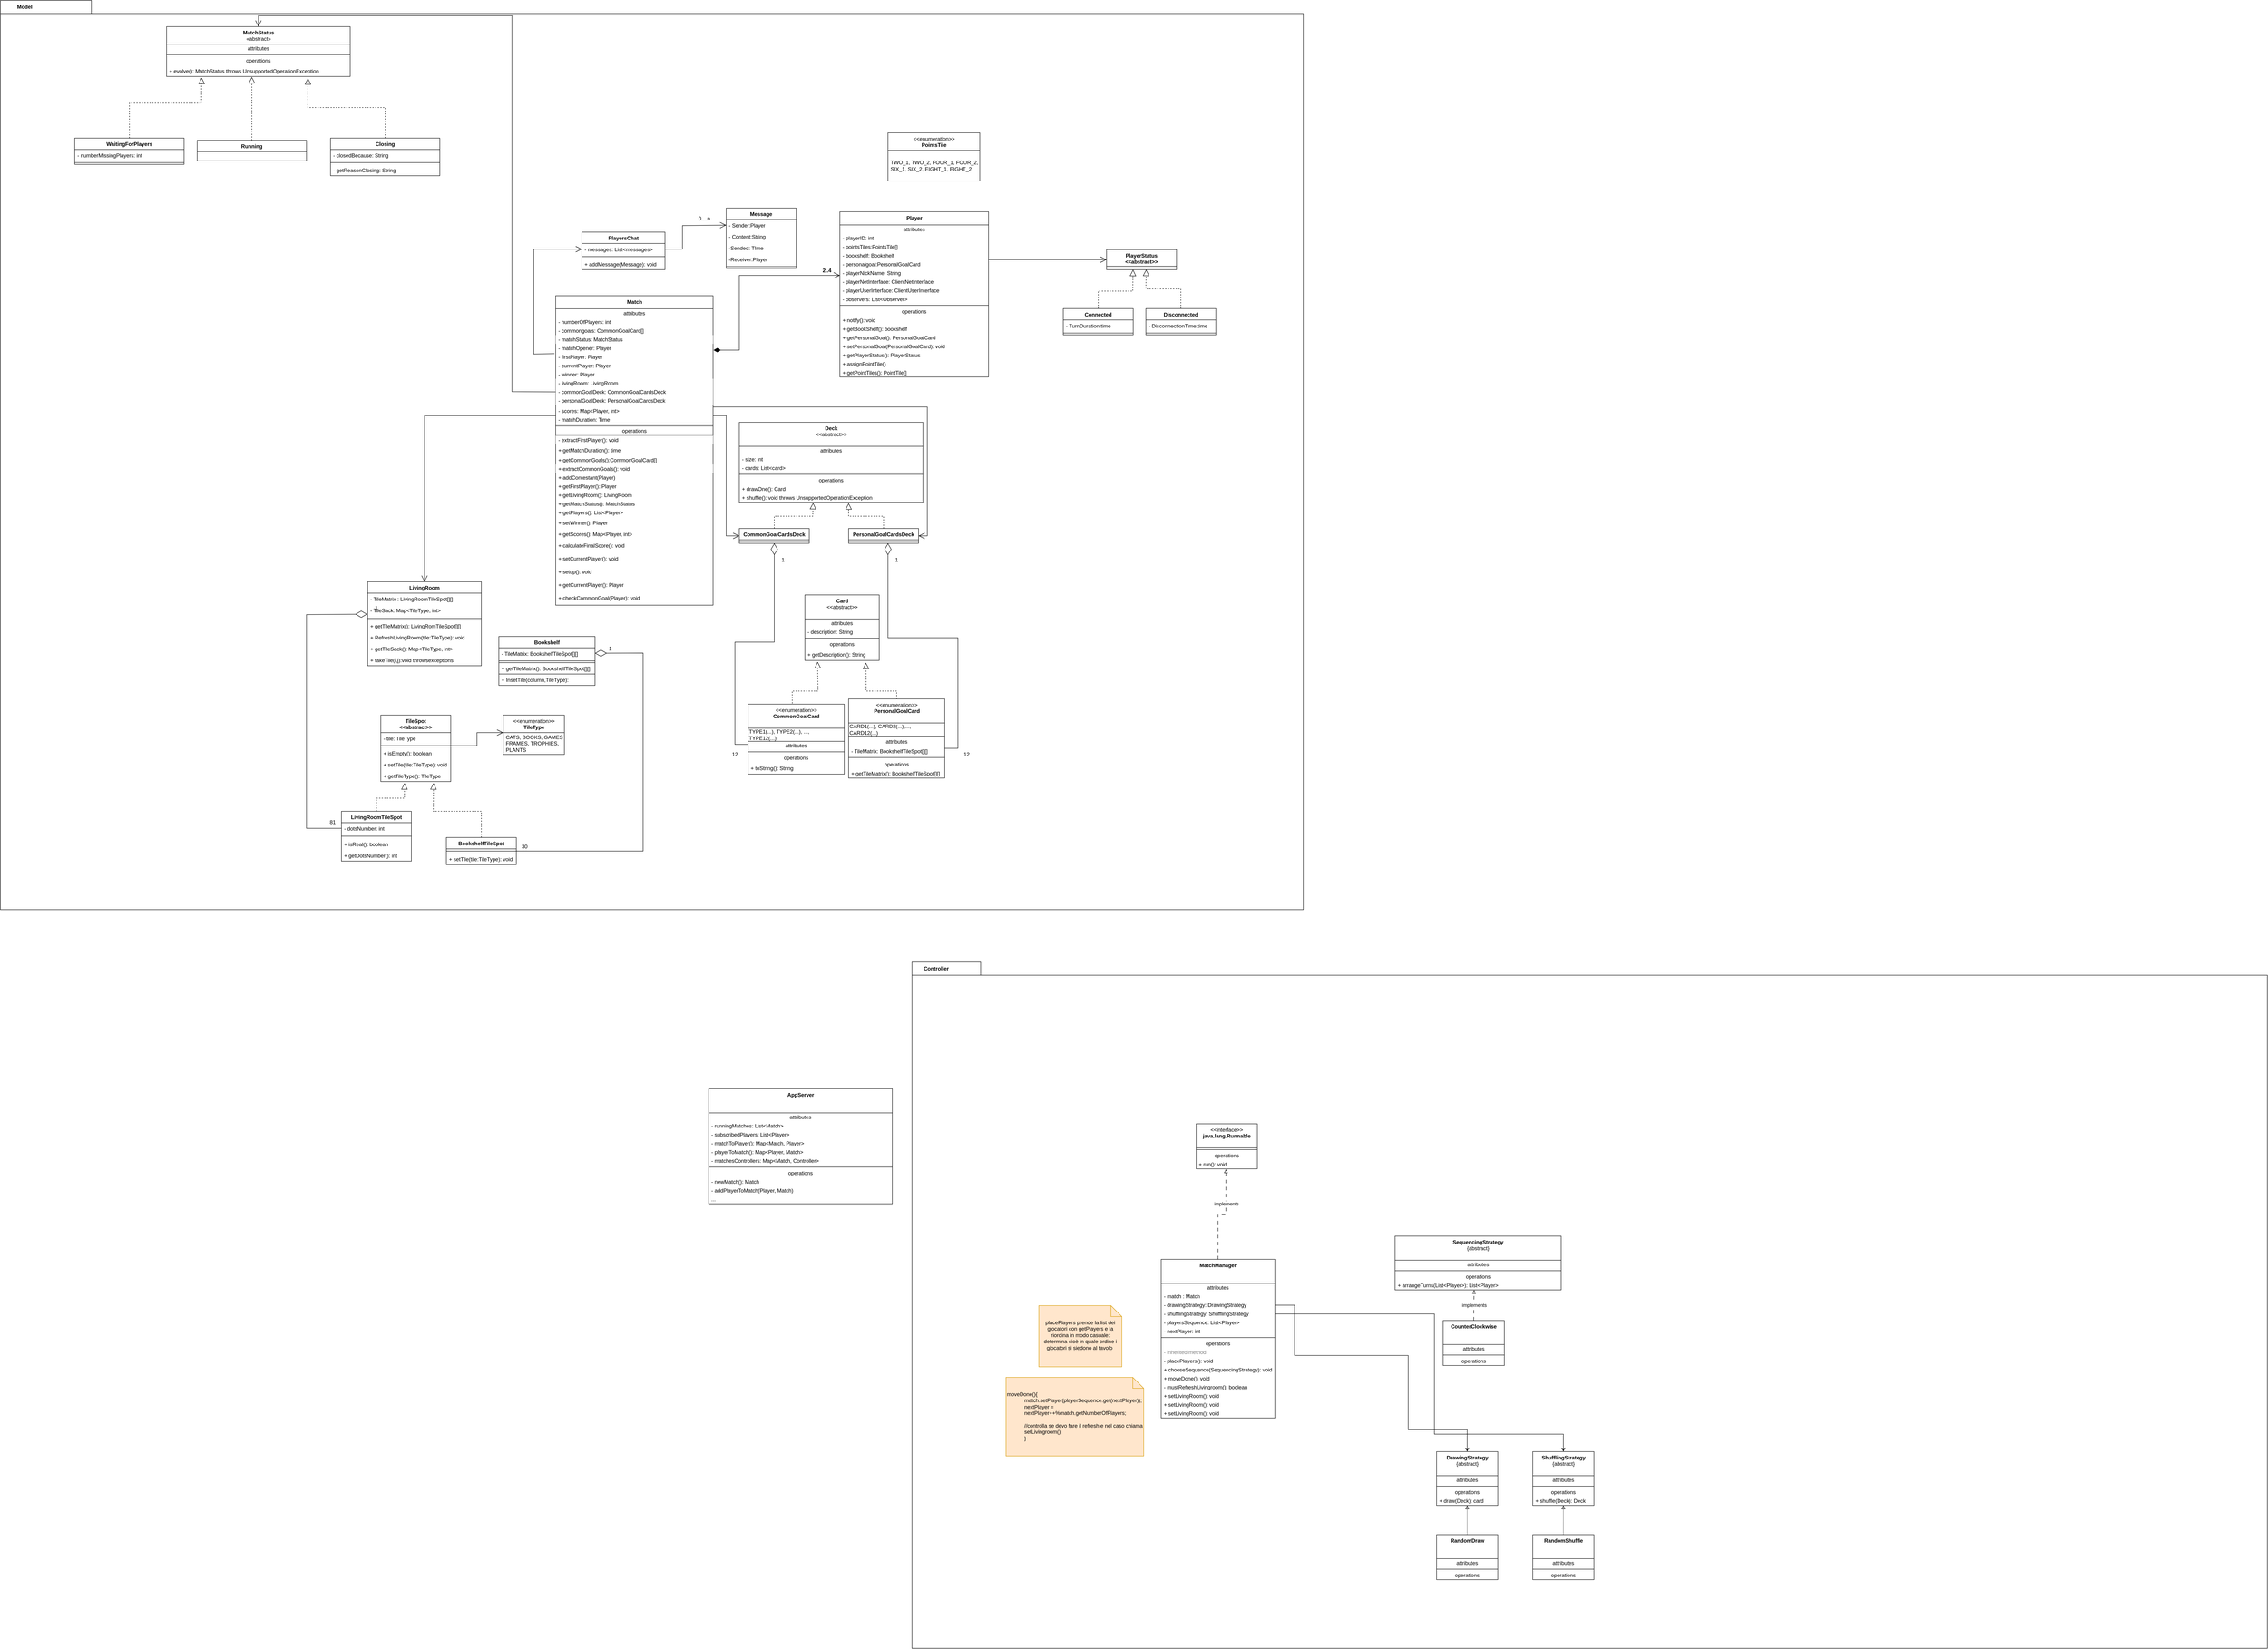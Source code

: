 <mxfile version="21.0.8" type="google"><diagram name="ServerSide" id="hrB9VUlsci2HEdaLjR_Z"><mxGraphModel grid="1" page="1" gridSize="10" guides="1" tooltips="1" connect="1" arrows="1" fold="1" pageScale="1" pageWidth="827" pageHeight="1169" math="0" shadow="0"><root><mxCell id="0"/><mxCell id="1" parent="0"/><mxCell id="iEnsNC7LLxe0rt-zGGxk-167" value="Model" style="shape=folder;fontStyle=1;tabWidth=110;tabHeight=30;tabPosition=left;html=1;boundedLbl=1;labelInHeader=1;container=1;collapsible=0;recursiveResize=0;movable=1;resizable=1;rotatable=1;deletable=1;editable=1;locked=0;connectable=1;fillColor=#FFFFFF;strokeColor=#000000;" vertex="1" parent="1"><mxGeometry x="-1050" y="-3680" width="2980" height="2080" as="geometry"/></mxCell><mxCell id="92ZYuoUsC0Ov662HI7nl-2" value="TileSpot&#10;&lt;&lt;abstract&gt;&gt;" style="swimlane;fontStyle=1;align=center;verticalAlign=top;childLayout=stackLayout;horizontal=1;startSize=40;horizontalStack=0;resizeParent=1;resizeParentMax=0;resizeLast=0;collapsible=1;marginBottom=0;" vertex="1" parent="iEnsNC7LLxe0rt-zGGxk-167"><mxGeometry x="870" y="1635" width="160" height="152" as="geometry"/></mxCell><mxCell id="iEnsNC7LLxe0rt-zGGxk-26" value="- tile: TileType" style="text;strokeColor=none;fillColor=none;align=left;verticalAlign=top;spacingLeft=4;spacingRight=4;overflow=hidden;rotatable=0;points=[[0,0.5],[1,0.5]];portConstraint=eastwest;" vertex="1" parent="92ZYuoUsC0Ov662HI7nl-2"><mxGeometry y="40" width="160" height="26" as="geometry"/></mxCell><mxCell id="92ZYuoUsC0Ov662HI7nl-4" value="" style="line;strokeWidth=1;fillColor=none;align=left;verticalAlign=middle;spacingTop=-1;spacingLeft=3;spacingRight=3;rotatable=0;labelPosition=right;points=[];portConstraint=eastwest;strokeColor=inherit;" vertex="1" parent="92ZYuoUsC0Ov662HI7nl-2"><mxGeometry y="66" width="160" height="8" as="geometry"/></mxCell><mxCell id="iEnsNC7LLxe0rt-zGGxk-21" value="+ isEmpty(): boolean&#10;" style="text;strokeColor=none;fillColor=none;align=left;verticalAlign=top;spacingLeft=4;spacingRight=4;overflow=hidden;rotatable=0;points=[[0,0.5],[1,0.5]];portConstraint=eastwest;" vertex="1" parent="92ZYuoUsC0Ov662HI7nl-2"><mxGeometry y="74" width="160" height="26" as="geometry"/></mxCell><mxCell id="92ZYuoUsC0Ov662HI7nl-21" value="+ setTile(tile:TileType): void" style="text;strokeColor=none;fillColor=none;align=left;verticalAlign=top;spacingLeft=4;spacingRight=4;overflow=hidden;rotatable=0;points=[[0,0.5],[1,0.5]];portConstraint=eastwest;" vertex="1" parent="92ZYuoUsC0Ov662HI7nl-2"><mxGeometry y="100" width="160" height="26" as="geometry"/></mxCell><mxCell id="iEnsNC7LLxe0rt-zGGxk-30" value="+ getTileType(): TileType" style="text;strokeColor=none;fillColor=none;align=left;verticalAlign=top;spacingLeft=4;spacingRight=4;overflow=hidden;rotatable=0;points=[[0,0.5],[1,0.5]];portConstraint=eastwest;" vertex="1" parent="92ZYuoUsC0Ov662HI7nl-2"><mxGeometry y="126" width="160" height="26" as="geometry"/></mxCell><mxCell id="iEnsNC7LLxe0rt-zGGxk-23" value="LivingRoomTileSpot" style="swimlane;fontStyle=1;align=center;verticalAlign=top;childLayout=stackLayout;horizontal=1;startSize=26;horizontalStack=0;resizeParent=1;resizeParentMax=0;resizeLast=0;collapsible=1;marginBottom=0;" vertex="1" parent="iEnsNC7LLxe0rt-zGGxk-167"><mxGeometry x="780" y="1855" width="160" height="114" as="geometry"/></mxCell><mxCell id="iEnsNC7LLxe0rt-zGGxk-25" value="- dotsNumber: int" style="text;strokeColor=none;fillColor=none;align=left;verticalAlign=top;spacingLeft=4;spacingRight=4;overflow=hidden;rotatable=0;points=[[0,0.5],[1,0.5]];portConstraint=eastwest;" vertex="1" parent="iEnsNC7LLxe0rt-zGGxk-23"><mxGeometry y="26" width="160" height="26" as="geometry"/></mxCell><mxCell id="iEnsNC7LLxe0rt-zGGxk-27" value="" style="line;strokeWidth=1;fillColor=none;align=left;verticalAlign=middle;spacingTop=-1;spacingLeft=3;spacingRight=3;rotatable=0;labelPosition=right;points=[];portConstraint=eastwest;strokeColor=inherit;" vertex="1" parent="iEnsNC7LLxe0rt-zGGxk-23"><mxGeometry y="52" width="160" height="10" as="geometry"/></mxCell><mxCell id="iEnsNC7LLxe0rt-zGGxk-28" value="+ isReal(): boolean&#10;" style="text;strokeColor=none;fillColor=none;align=left;verticalAlign=top;spacingLeft=4;spacingRight=4;overflow=hidden;rotatable=0;points=[[0,0.5],[1,0.5]];portConstraint=eastwest;" vertex="1" parent="iEnsNC7LLxe0rt-zGGxk-23"><mxGeometry y="62" width="160" height="26" as="geometry"/></mxCell><mxCell id="iEnsNC7LLxe0rt-zGGxk-29" value="+ getDotsNumber(): int&#10;" style="text;strokeColor=none;fillColor=none;align=left;verticalAlign=top;spacingLeft=4;spacingRight=4;overflow=hidden;rotatable=0;points=[[0,0.5],[1,0.5]];portConstraint=eastwest;" vertex="1" parent="iEnsNC7LLxe0rt-zGGxk-23"><mxGeometry y="88" width="160" height="26" as="geometry"/></mxCell><mxCell id="iEnsNC7LLxe0rt-zGGxk-9" value="&amp;lt;&amp;lt;enumeration&amp;gt;&amp;gt;&lt;br&gt;&lt;b&gt;TileType&lt;br&gt;&lt;br&gt;&lt;/b&gt;" style="swimlane;fontStyle=0;align=center;verticalAlign=top;childLayout=stackLayout;horizontal=1;startSize=40;horizontalStack=0;resizeParent=1;resizeParentMax=0;resizeLast=0;collapsible=0;marginBottom=0;html=1;" vertex="1" parent="iEnsNC7LLxe0rt-zGGxk-167"><mxGeometry x="1150" y="1635" width="140" height="90" as="geometry"/></mxCell><mxCell id="iEnsNC7LLxe0rt-zGGxk-10" value="CATS, BOOKS, GAMES,&amp;nbsp;&lt;br&gt;FRAMES, TROPHIES, &lt;br&gt;PLANTS" style="text;html=1;strokeColor=none;fillColor=none;align=left;verticalAlign=middle;spacingLeft=4;spacingRight=4;overflow=hidden;rotatable=0;points=[[0,0.5],[1,0.5]];portConstraint=eastwest;" vertex="1" parent="iEnsNC7LLxe0rt-zGGxk-9"><mxGeometry y="40" width="140" height="50" as="geometry"/></mxCell><mxCell id="iEnsNC7LLxe0rt-zGGxk-16" value="BookshelfTileSpot" style="swimlane;fontStyle=1;align=center;verticalAlign=top;childLayout=stackLayout;horizontal=1;startSize=26;horizontalStack=0;resizeParent=1;resizeParentMax=0;resizeLast=0;collapsible=1;marginBottom=0;" vertex="1" parent="iEnsNC7LLxe0rt-zGGxk-167"><mxGeometry x="1020" y="1915" width="160" height="62" as="geometry"/></mxCell><mxCell id="iEnsNC7LLxe0rt-zGGxk-19" value="" style="line;strokeWidth=1;fillColor=none;align=left;verticalAlign=middle;spacingTop=-1;spacingLeft=3;spacingRight=3;rotatable=0;labelPosition=right;points=[];portConstraint=eastwest;strokeColor=inherit;" vertex="1" parent="iEnsNC7LLxe0rt-zGGxk-16"><mxGeometry y="26" width="160" height="10" as="geometry"/></mxCell><mxCell id="92ZYuoUsC0Ov662HI7nl-23" value="+ setTile(tile:TileType): void" style="text;strokeColor=none;fillColor=none;align=left;verticalAlign=top;spacingLeft=4;spacingRight=4;overflow=hidden;rotatable=0;points=[[0,0.5],[1,0.5]];portConstraint=eastwest;" vertex="1" parent="iEnsNC7LLxe0rt-zGGxk-16"><mxGeometry y="36" width="160" height="26" as="geometry"/></mxCell><mxCell id="iEnsNC7LLxe0rt-zGGxk-129" value="&lt;b&gt;Player&lt;/b&gt;" style="swimlane;fontStyle=0;align=center;verticalAlign=top;childLayout=stackLayout;horizontal=1;startSize=30;horizontalStack=0;resizeParent=1;resizeParentMax=0;resizeLast=0;collapsible=0;marginBottom=0;html=1;strokeColor=#000000;" vertex="1" parent="iEnsNC7LLxe0rt-zGGxk-167"><mxGeometry x="1920" y="483.5" width="340" height="378" as="geometry"/></mxCell><mxCell id="iEnsNC7LLxe0rt-zGGxk-130" value="attributes" style="text;html=1;strokeColor=none;fillColor=none;align=center;verticalAlign=middle;spacingLeft=4;spacingRight=4;overflow=hidden;rotatable=0;points=[[0,0.5],[1,0.5]];portConstraint=eastwest;" vertex="1" parent="iEnsNC7LLxe0rt-zGGxk-129"><mxGeometry y="30" width="340" height="20" as="geometry"/></mxCell><mxCell id="iEnsNC7LLxe0rt-zGGxk-131" value="- playerID: int" style="text;html=1;strokeColor=none;fillColor=none;align=left;verticalAlign=middle;spacingLeft=4;spacingRight=4;overflow=hidden;rotatable=0;points=[[0,0.5],[1,0.5]];portConstraint=eastwest;" vertex="1" parent="iEnsNC7LLxe0rt-zGGxk-129"><mxGeometry y="50" width="340" height="20" as="geometry"/></mxCell><mxCell id="VxPUNB2d-WD5Udo-ZghJ-4" value="- pointsTiles:PointsTile[]" style="text;html=1;strokeColor=none;fillColor=none;align=left;verticalAlign=middle;spacingLeft=4;spacingRight=4;overflow=hidden;rotatable=0;points=[[0,0.5],[1,0.5]];portConstraint=eastwest;" vertex="1" parent="iEnsNC7LLxe0rt-zGGxk-129"><mxGeometry y="70" width="340" height="20" as="geometry"/></mxCell><mxCell id="x1CPa9od3_AfTyYTqJ5p-12" value="- bookshelf: Bookshelf" style="text;html=1;strokeColor=none;fillColor=none;align=left;verticalAlign=middle;spacingLeft=4;spacingRight=4;overflow=hidden;rotatable=0;points=[[0,0.5],[1,0.5]];portConstraint=eastwest;" vertex="1" parent="iEnsNC7LLxe0rt-zGGxk-129"><mxGeometry y="90" width="340" height="20" as="geometry"/></mxCell><mxCell id="x1CPa9od3_AfTyYTqJ5p-15" value="- personalgoal:PersonalGoalCard" style="text;html=1;strokeColor=none;fillColor=none;align=left;verticalAlign=middle;spacingLeft=4;spacingRight=4;overflow=hidden;rotatable=0;points=[[0,0.5],[1,0.5]];portConstraint=eastwest;" vertex="1" parent="iEnsNC7LLxe0rt-zGGxk-129"><mxGeometry y="110" width="340" height="20" as="geometry"/></mxCell><mxCell id="iEnsNC7LLxe0rt-zGGxk-132" value="- playerNickName: String" style="text;html=1;strokeColor=none;fillColor=none;align=left;verticalAlign=middle;spacingLeft=4;spacingRight=4;overflow=hidden;rotatable=0;points=[[0,0.5],[1,0.5]];portConstraint=eastwest;" vertex="1" parent="iEnsNC7LLxe0rt-zGGxk-129"><mxGeometry y="130" width="340" height="20" as="geometry"/></mxCell><mxCell id="iEnsNC7LLxe0rt-zGGxk-133" value="- playerNetInterface: ClientNetInterface" style="text;html=1;strokeColor=none;fillColor=none;align=left;verticalAlign=middle;spacingLeft=4;spacingRight=4;overflow=hidden;rotatable=0;points=[[0,0.5],[1,0.5]];portConstraint=eastwest;" vertex="1" parent="iEnsNC7LLxe0rt-zGGxk-129"><mxGeometry y="150" width="340" height="20" as="geometry"/></mxCell><mxCell id="iEnsNC7LLxe0rt-zGGxk-134" value="- playerUserInterface: ClientUserInterface" style="text;html=1;strokeColor=none;fillColor=none;align=left;verticalAlign=middle;spacingLeft=4;spacingRight=4;overflow=hidden;rotatable=0;points=[[0,0.5],[1,0.5]];portConstraint=eastwest;" vertex="1" parent="iEnsNC7LLxe0rt-zGGxk-129"><mxGeometry y="170" width="340" height="20" as="geometry"/></mxCell><mxCell id="iEnsNC7LLxe0rt-zGGxk-135" value="- observers: List&amp;lt;Observer&amp;gt;" style="text;html=1;strokeColor=none;fillColor=none;align=left;verticalAlign=middle;spacingLeft=4;spacingRight=4;overflow=hidden;rotatable=0;points=[[0,0.5],[1,0.5]];portConstraint=eastwest;" vertex="1" parent="iEnsNC7LLxe0rt-zGGxk-129"><mxGeometry y="190" width="340" height="20" as="geometry"/></mxCell><mxCell id="iEnsNC7LLxe0rt-zGGxk-136" value="" style="line;strokeWidth=1;fillColor=none;align=left;verticalAlign=middle;spacingTop=-1;spacingLeft=3;spacingRight=3;rotatable=0;labelPosition=right;points=[];portConstraint=eastwest;" vertex="1" parent="iEnsNC7LLxe0rt-zGGxk-129"><mxGeometry y="210" width="340" height="8" as="geometry"/></mxCell><mxCell id="iEnsNC7LLxe0rt-zGGxk-137" value="operations" style="text;html=1;strokeColor=none;fillColor=none;align=center;verticalAlign=middle;spacingLeft=4;spacingRight=4;overflow=hidden;rotatable=0;points=[[0,0.5],[1,0.5]];portConstraint=eastwest;" vertex="1" parent="iEnsNC7LLxe0rt-zGGxk-129"><mxGeometry y="218" width="340" height="20" as="geometry"/></mxCell><mxCell id="iEnsNC7LLxe0rt-zGGxk-138" value="+ notify(): void" style="text;html=1;strokeColor=none;fillColor=none;align=left;verticalAlign=middle;spacingLeft=4;spacingRight=4;overflow=hidden;rotatable=0;points=[[0,0.5],[1,0.5]];portConstraint=eastwest;shadow=0;" vertex="1" parent="iEnsNC7LLxe0rt-zGGxk-129"><mxGeometry y="238" width="340" height="20" as="geometry"/></mxCell><mxCell id="x1CPa9od3_AfTyYTqJ5p-13" value="+ getBookShelf(): bookshelf" style="text;html=1;strokeColor=none;fillColor=none;align=left;verticalAlign=middle;spacingLeft=4;spacingRight=4;overflow=hidden;rotatable=0;points=[[0,0.5],[1,0.5]];portConstraint=eastwest;shadow=0;" vertex="1" parent="iEnsNC7LLxe0rt-zGGxk-129"><mxGeometry y="258" width="340" height="20" as="geometry"/></mxCell><mxCell id="x1CPa9od3_AfTyYTqJ5p-16" value="+ getPersonalGoal(): PersonalGoalCard" style="text;html=1;strokeColor=none;fillColor=none;align=left;verticalAlign=middle;spacingLeft=4;spacingRight=4;overflow=hidden;rotatable=0;points=[[0,0.5],[1,0.5]];portConstraint=eastwest;shadow=0;" vertex="1" parent="iEnsNC7LLxe0rt-zGGxk-129"><mxGeometry y="278" width="340" height="20" as="geometry"/></mxCell><mxCell id="x1CPa9od3_AfTyYTqJ5p-21" value="+ setPersonalGoal(PersonalGoalCard): void" style="text;html=1;strokeColor=none;fillColor=none;align=left;verticalAlign=middle;spacingLeft=4;spacingRight=4;overflow=hidden;rotatable=0;points=[[0,0.5],[1,0.5]];portConstraint=eastwest;shadow=0;" vertex="1" parent="iEnsNC7LLxe0rt-zGGxk-129"><mxGeometry y="298" width="340" height="20" as="geometry"/></mxCell><mxCell id="x1CPa9od3_AfTyYTqJ5p-52" value="+ getPlayerStatus(): PlayerStatus" style="text;html=1;strokeColor=none;fillColor=none;align=left;verticalAlign=middle;spacingLeft=4;spacingRight=4;overflow=hidden;rotatable=0;points=[[0,0.5],[1,0.5]];portConstraint=eastwest;shadow=0;" vertex="1" parent="iEnsNC7LLxe0rt-zGGxk-129"><mxGeometry y="318" width="340" height="20" as="geometry"/></mxCell><mxCell id="VxPUNB2d-WD5Udo-ZghJ-3" value="+ assignPointTile()" style="text;html=1;strokeColor=none;fillColor=none;align=left;verticalAlign=middle;spacingLeft=4;spacingRight=4;overflow=hidden;rotatable=0;points=[[0,0.5],[1,0.5]];portConstraint=eastwest;shadow=0;" vertex="1" parent="iEnsNC7LLxe0rt-zGGxk-129"><mxGeometry y="338" width="340" height="20" as="geometry"/></mxCell><mxCell id="VxPUNB2d-WD5Udo-ZghJ-5" value="+ getPointTiles(): PointTile[]" style="text;html=1;strokeColor=none;fillColor=none;align=left;verticalAlign=middle;spacingLeft=4;spacingRight=4;overflow=hidden;rotatable=0;points=[[0,0.5],[1,0.5]];portConstraint=eastwest;shadow=0;" vertex="1" parent="iEnsNC7LLxe0rt-zGGxk-129"><mxGeometry y="358" width="340" height="20" as="geometry"/></mxCell><mxCell id="x1CPa9od3_AfTyYTqJ5p-32" value="PlayerStatus&#10;&lt;&lt;abstract&gt;&gt;" style="swimlane;fontStyle=1;align=center;verticalAlign=top;childLayout=stackLayout;horizontal=1;startSize=38;horizontalStack=0;resizeParent=1;resizeParentMax=0;resizeLast=0;collapsible=1;marginBottom=0;rounded=0;shadow=0;glass=0;sketch=0;fillColor=none;" vertex="1" parent="iEnsNC7LLxe0rt-zGGxk-167"><mxGeometry x="2530" y="570" width="160" height="46" as="geometry"/></mxCell><mxCell id="x1CPa9od3_AfTyYTqJ5p-34" value="" style="line;strokeWidth=1;fillColor=none;align=left;verticalAlign=middle;spacingTop=-1;spacingLeft=3;spacingRight=3;rotatable=0;labelPosition=right;points=[];portConstraint=eastwest;strokeColor=inherit;rounded=0;shadow=0;glass=0;sketch=0;" vertex="1" parent="x1CPa9od3_AfTyYTqJ5p-32"><mxGeometry y="38" width="160" height="8" as="geometry"/></mxCell><mxCell id="x1CPa9od3_AfTyYTqJ5p-44" value="Disconnected" style="swimlane;fontStyle=1;align=center;verticalAlign=top;childLayout=stackLayout;horizontal=1;startSize=26;horizontalStack=0;resizeParent=1;resizeParentMax=0;resizeLast=0;collapsible=1;marginBottom=0;rounded=0;shadow=0;glass=0;sketch=0;fillColor=none;" vertex="1" parent="iEnsNC7LLxe0rt-zGGxk-167"><mxGeometry x="2620" y="705" width="160" height="60" as="geometry"/></mxCell><mxCell id="x1CPa9od3_AfTyYTqJ5p-46" value="- DisconnectionTime:time" style="text;strokeColor=none;fillColor=none;align=left;verticalAlign=top;spacingLeft=4;spacingRight=4;overflow=hidden;rotatable=0;points=[[0,0.5],[1,0.5]];portConstraint=eastwest;" vertex="1" parent="x1CPa9od3_AfTyYTqJ5p-44"><mxGeometry y="26" width="160" height="26" as="geometry"/></mxCell><mxCell id="x1CPa9od3_AfTyYTqJ5p-47" value="" style="line;strokeWidth=1;fillColor=none;align=left;verticalAlign=middle;spacingTop=-1;spacingLeft=3;spacingRight=3;rotatable=0;labelPosition=right;points=[];portConstraint=eastwest;strokeColor=inherit;rounded=0;shadow=0;glass=0;sketch=0;" vertex="1" parent="x1CPa9od3_AfTyYTqJ5p-44"><mxGeometry y="52" width="160" height="8" as="geometry"/></mxCell><mxCell id="iEnsNC7LLxe0rt-zGGxk-11" value="Bookshelf" style="swimlane;fontStyle=1;align=center;verticalAlign=top;childLayout=stackLayout;horizontal=1;startSize=26;horizontalStack=0;resizeParent=1;resizeParentMax=0;resizeLast=0;collapsible=1;marginBottom=0;" vertex="1" parent="iEnsNC7LLxe0rt-zGGxk-167"><mxGeometry x="1140" y="1455" width="220" height="112" as="geometry"/></mxCell><mxCell id="iEnsNC7LLxe0rt-zGGxk-12" value="- TileMatrix: BookshelfTileSpot[][]" style="text;strokeColor=none;fillColor=none;align=left;verticalAlign=top;spacingLeft=4;spacingRight=4;overflow=hidden;rotatable=0;points=[[0,0.5],[1,0.5]];portConstraint=eastwest;" vertex="1" parent="iEnsNC7LLxe0rt-zGGxk-11"><mxGeometry y="26" width="220" height="26" as="geometry"/></mxCell><mxCell id="Wln8tg_5s8hiBWHnHDHo-16" value="" style="endArrow=diamondThin;endFill=0;endSize=24;html=1;rounded=0;exitX=1;exitY=0.5;exitDx=0;exitDy=0;" edge="1" parent="iEnsNC7LLxe0rt-zGGxk-11" source="iEnsNC7LLxe0rt-zGGxk-16"><mxGeometry width="160" relative="1" as="geometry"><mxPoint x="60" y="38.41" as="sourcePoint"/><mxPoint x="220" y="38.41" as="targetPoint"/><Array as="points"><mxPoint x="330" y="491"/><mxPoint x="330" y="38"/></Array></mxGeometry></mxCell><mxCell id="iEnsNC7LLxe0rt-zGGxk-13" value="" style="line;strokeWidth=1;fillColor=none;align=left;verticalAlign=middle;spacingTop=-1;spacingLeft=3;spacingRight=3;rotatable=0;labelPosition=right;points=[];portConstraint=eastwest;strokeColor=inherit;" vertex="1" parent="iEnsNC7LLxe0rt-zGGxk-11"><mxGeometry y="52" width="220" height="8" as="geometry"/></mxCell><mxCell id="f0M-4CW8BpvCbv3RzCkF-8" value="+ getTileMatrix(): BookshelfTileSpot[][]" style="text;strokeColor=#000000;fillColor=none;align=left;verticalAlign=top;spacingLeft=4;spacingRight=4;overflow=hidden;rotatable=0;points=[[0,0.5],[1,0.5]];portConstraint=eastwest;" vertex="1" parent="iEnsNC7LLxe0rt-zGGxk-11"><mxGeometry y="60" width="220" height="26" as="geometry"/></mxCell><mxCell id="VxPUNB2d-WD5Udo-ZghJ-1" value="+ InsetTile(column,TileType): " style="text;strokeColor=#000000;fillColor=none;align=left;verticalAlign=top;spacingLeft=4;spacingRight=4;overflow=hidden;rotatable=0;points=[[0,0.5],[1,0.5]];portConstraint=eastwest;" vertex="1" parent="iEnsNC7LLxe0rt-zGGxk-11"><mxGeometry y="86" width="220" height="26" as="geometry"/></mxCell><mxCell id="iEnsNC7LLxe0rt-zGGxk-61" value="WaitingForPlayers" style="swimlane;fontStyle=1;align=center;verticalAlign=top;childLayout=stackLayout;horizontal=1;startSize=26;horizontalStack=0;resizeParent=1;resizeParentMax=0;resizeLast=0;collapsible=1;marginBottom=0;" vertex="1" parent="iEnsNC7LLxe0rt-zGGxk-167"><mxGeometry x="170" y="315" width="250" height="60" as="geometry"/></mxCell><mxCell id="iEnsNC7LLxe0rt-zGGxk-62" value="- numberMissingPlayers: int" style="text;strokeColor=none;fillColor=none;align=left;verticalAlign=top;spacingLeft=4;spacingRight=4;overflow=hidden;rotatable=0;points=[[0,0.5],[1,0.5]];portConstraint=eastwest;" vertex="1" parent="iEnsNC7LLxe0rt-zGGxk-61"><mxGeometry y="26" width="250" height="26" as="geometry"/></mxCell><mxCell id="iEnsNC7LLxe0rt-zGGxk-63" value="" style="line;strokeWidth=1;fillColor=none;align=left;verticalAlign=middle;spacingTop=-1;spacingLeft=3;spacingRight=3;rotatable=0;labelPosition=right;points=[];portConstraint=eastwest;strokeColor=inherit;" vertex="1" parent="iEnsNC7LLxe0rt-zGGxk-61"><mxGeometry y="52" width="250" height="8" as="geometry"/></mxCell><mxCell id="iEnsNC7LLxe0rt-zGGxk-66" value="Running" style="swimlane;fontStyle=1;align=center;verticalAlign=top;childLayout=stackLayout;horizontal=1;startSize=26;horizontalStack=0;resizeParent=1;resizeParentMax=0;resizeLast=0;collapsible=1;marginBottom=0;" vertex="1" parent="iEnsNC7LLxe0rt-zGGxk-167"><mxGeometry x="450" y="320" width="250" height="47" as="geometry"/></mxCell><mxCell id="iEnsNC7LLxe0rt-zGGxk-69" value="&lt;b&gt;MatchStatus&lt;/b&gt;&lt;br&gt;«abstract»" style="swimlane;fontStyle=0;align=center;verticalAlign=top;childLayout=stackLayout;horizontal=1;startSize=40;horizontalStack=0;resizeParent=1;resizeParentMax=0;resizeLast=0;collapsible=0;marginBottom=0;html=1;" vertex="1" parent="iEnsNC7LLxe0rt-zGGxk-167"><mxGeometry x="380" y="60" width="420" height="114" as="geometry"/></mxCell><mxCell id="iEnsNC7LLxe0rt-zGGxk-70" value="attributes" style="text;html=1;strokeColor=none;fillColor=none;align=center;verticalAlign=middle;spacingLeft=4;spacingRight=4;overflow=hidden;rotatable=0;points=[[0,0.5],[1,0.5]];portConstraint=eastwest;" vertex="1" parent="iEnsNC7LLxe0rt-zGGxk-69"><mxGeometry y="40" width="420" height="20" as="geometry"/></mxCell><mxCell id="iEnsNC7LLxe0rt-zGGxk-74" value="" style="line;strokeWidth=1;fillColor=none;align=left;verticalAlign=middle;spacingTop=-1;spacingLeft=3;spacingRight=3;rotatable=0;labelPosition=right;points=[];portConstraint=eastwest;" vertex="1" parent="iEnsNC7LLxe0rt-zGGxk-69"><mxGeometry y="60" width="420" height="8" as="geometry"/></mxCell><mxCell id="iEnsNC7LLxe0rt-zGGxk-75" value="operations" style="text;html=1;strokeColor=none;fillColor=none;align=center;verticalAlign=middle;spacingLeft=4;spacingRight=4;overflow=hidden;rotatable=0;points=[[0,0.5],[1,0.5]];portConstraint=eastwest;" vertex="1" parent="iEnsNC7LLxe0rt-zGGxk-69"><mxGeometry y="68" width="420" height="20" as="geometry"/></mxCell><mxCell id="iEnsNC7LLxe0rt-zGGxk-76" value="+ evolve(): MatchStatus throws UnsupportedOperationException" style="text;strokeColor=none;fillColor=none;align=left;verticalAlign=top;spacingLeft=4;spacingRight=4;overflow=hidden;rotatable=0;points=[[0,0.5],[1,0.5]];portConstraint=eastwest;" vertex="1" parent="iEnsNC7LLxe0rt-zGGxk-69"><mxGeometry y="88" width="420" height="26" as="geometry"/></mxCell><mxCell id="iEnsNC7LLxe0rt-zGGxk-79" value="Closing" style="swimlane;fontStyle=1;align=center;verticalAlign=top;childLayout=stackLayout;horizontal=1;startSize=26;horizontalStack=0;resizeParent=1;resizeParentMax=0;resizeLast=0;collapsible=1;marginBottom=0;" vertex="1" parent="iEnsNC7LLxe0rt-zGGxk-167"><mxGeometry x="755" y="315" width="250" height="86" as="geometry"/></mxCell><mxCell id="iEnsNC7LLxe0rt-zGGxk-80" value="- closedBecause: String" style="text;strokeColor=none;fillColor=none;align=left;verticalAlign=top;spacingLeft=4;spacingRight=4;overflow=hidden;rotatable=0;points=[[0,0.5],[1,0.5]];portConstraint=eastwest;" vertex="1" parent="iEnsNC7LLxe0rt-zGGxk-79"><mxGeometry y="26" width="250" height="26" as="geometry"/></mxCell><mxCell id="iEnsNC7LLxe0rt-zGGxk-81" value="" style="line;strokeWidth=1;fillColor=none;align=left;verticalAlign=middle;spacingTop=-1;spacingLeft=3;spacingRight=3;rotatable=0;labelPosition=right;points=[];portConstraint=eastwest;strokeColor=inherit;" vertex="1" parent="iEnsNC7LLxe0rt-zGGxk-79"><mxGeometry y="52" width="250" height="8" as="geometry"/></mxCell><mxCell id="iEnsNC7LLxe0rt-zGGxk-82" value="- getReasonClosing: String" style="text;strokeColor=none;fillColor=none;align=left;verticalAlign=top;spacingLeft=4;spacingRight=4;overflow=hidden;rotatable=0;points=[[0,0.5],[1,0.5]];portConstraint=eastwest;" vertex="1" parent="iEnsNC7LLxe0rt-zGGxk-79"><mxGeometry y="60" width="250" height="26" as="geometry"/></mxCell><mxCell id="iEnsNC7LLxe0rt-zGGxk-145" value="&lt;b&gt;Deck&lt;br&gt;&lt;/b&gt;&amp;lt;&amp;lt;abstract&amp;gt;&amp;gt;" style="swimlane;fontStyle=0;align=center;verticalAlign=top;childLayout=stackLayout;horizontal=1;startSize=55;horizontalStack=0;resizeParent=1;resizeParentMax=0;resizeLast=0;collapsible=0;marginBottom=0;html=1;labelBorderColor=none;strokeColor=#000000;fontColor=#000000;" vertex="1" parent="iEnsNC7LLxe0rt-zGGxk-167"><mxGeometry x="1690" y="965" width="420" height="183" as="geometry"/></mxCell><mxCell id="iEnsNC7LLxe0rt-zGGxk-146" value="attributes" style="text;html=1;strokeColor=none;fillColor=none;align=center;verticalAlign=middle;spacingLeft=4;spacingRight=4;overflow=hidden;rotatable=0;points=[[0,0.5],[1,0.5]];portConstraint=eastwest;fontColor=#000000;" vertex="1" parent="iEnsNC7LLxe0rt-zGGxk-145"><mxGeometry y="55" width="420" height="20" as="geometry"/></mxCell><mxCell id="iEnsNC7LLxe0rt-zGGxk-147" value="- size: int" style="text;html=1;strokeColor=none;fillColor=none;align=left;verticalAlign=middle;spacingLeft=4;spacingRight=4;overflow=hidden;rotatable=0;points=[[0,0.5],[1,0.5]];portConstraint=eastwest;fontColor=#000000;" vertex="1" parent="iEnsNC7LLxe0rt-zGGxk-145"><mxGeometry y="75" width="420" height="20" as="geometry"/></mxCell><mxCell id="lR7D6RkpAyPXtjpiftA8-46" value="- cards: List&amp;lt;card&amp;gt;" style="text;html=1;strokeColor=none;fillColor=none;align=left;verticalAlign=middle;spacingLeft=4;spacingRight=4;overflow=hidden;rotatable=0;points=[[0,0.5],[1,0.5]];portConstraint=eastwest;fontColor=#000000;" vertex="1" parent="iEnsNC7LLxe0rt-zGGxk-145"><mxGeometry y="95" width="420" height="20" as="geometry"/></mxCell><mxCell id="iEnsNC7LLxe0rt-zGGxk-148" value="" style="line;strokeWidth=1;fillColor=none;align=left;verticalAlign=middle;spacingTop=-1;spacingLeft=3;spacingRight=3;rotatable=0;labelPosition=right;points=[];portConstraint=eastwest;labelBorderColor=none;strokeColor=#000000;fontColor=#000000;" vertex="1" parent="iEnsNC7LLxe0rt-zGGxk-145"><mxGeometry y="115" width="420" height="8" as="geometry"/></mxCell><mxCell id="iEnsNC7LLxe0rt-zGGxk-149" value="operations" style="text;html=1;strokeColor=none;fillColor=none;align=center;verticalAlign=middle;spacingLeft=4;spacingRight=4;overflow=hidden;rotatable=0;points=[[0,0.5],[1,0.5]];portConstraint=eastwest;fontColor=#000000;" vertex="1" parent="iEnsNC7LLxe0rt-zGGxk-145"><mxGeometry y="123" width="420" height="20" as="geometry"/></mxCell><mxCell id="iEnsNC7LLxe0rt-zGGxk-150" value="+ drawOne(): Card" style="text;html=1;strokeColor=none;fillColor=none;align=left;verticalAlign=middle;spacingLeft=4;spacingRight=4;overflow=hidden;rotatable=0;points=[[0,0.5],[1,0.5]];portConstraint=eastwest;fontColor=#000000;" vertex="1" parent="iEnsNC7LLxe0rt-zGGxk-145"><mxGeometry y="143" width="420" height="20" as="geometry"/></mxCell><mxCell id="iEnsNC7LLxe0rt-zGGxk-151" value="+ shuffle(): void throws UnsupportedOperationException" style="text;html=1;strokeColor=none;fillColor=none;align=left;verticalAlign=middle;spacingLeft=4;spacingRight=4;overflow=hidden;rotatable=0;points=[[0,0.5],[1,0.5]];portConstraint=eastwest;fontColor=#000000;" vertex="1" parent="iEnsNC7LLxe0rt-zGGxk-145"><mxGeometry y="163" width="420" height="20" as="geometry"/></mxCell><mxCell id="x1CPa9od3_AfTyYTqJ5p-39" value="Connected" style="swimlane;fontStyle=1;align=center;verticalAlign=top;childLayout=stackLayout;horizontal=1;startSize=26;horizontalStack=0;resizeParent=1;resizeParentMax=0;resizeLast=0;collapsible=1;marginBottom=0;rounded=0;shadow=0;glass=0;sketch=0;fillColor=none;" vertex="1" parent="iEnsNC7LLxe0rt-zGGxk-167"><mxGeometry x="2431" y="705" width="160" height="60" as="geometry"/></mxCell><mxCell id="x1CPa9od3_AfTyYTqJ5p-43" value="- TurnDuration:time" style="text;strokeColor=none;fillColor=none;align=left;verticalAlign=top;spacingLeft=4;spacingRight=4;overflow=hidden;rotatable=0;points=[[0,0.5],[1,0.5]];portConstraint=eastwest;" vertex="1" parent="x1CPa9od3_AfTyYTqJ5p-39"><mxGeometry y="26" width="160" height="26" as="geometry"/></mxCell><mxCell id="x1CPa9od3_AfTyYTqJ5p-41" value="" style="line;strokeWidth=1;fillColor=none;align=left;verticalAlign=middle;spacingTop=-1;spacingLeft=3;spacingRight=3;rotatable=0;labelPosition=right;points=[];portConstraint=eastwest;strokeColor=inherit;rounded=0;shadow=0;glass=0;sketch=0;" vertex="1" parent="x1CPa9od3_AfTyYTqJ5p-39"><mxGeometry y="52" width="160" height="8" as="geometry"/></mxCell><mxCell id="Wln8tg_5s8hiBWHnHDHo-1" value="12" style="text;html=1;strokeColor=none;fillColor=none;align=center;verticalAlign=middle;whiteSpace=wrap;rounded=0;" vertex="1" parent="iEnsNC7LLxe0rt-zGGxk-167"><mxGeometry x="1650" y="1710" width="60" height="30" as="geometry"/></mxCell><mxCell id="Wln8tg_5s8hiBWHnHDHo-4" value="12" style="text;html=1;strokeColor=none;fillColor=none;align=center;verticalAlign=middle;whiteSpace=wrap;rounded=0;" vertex="1" parent="iEnsNC7LLxe0rt-zGGxk-167"><mxGeometry x="2180" y="1710" width="60" height="30" as="geometry"/></mxCell><mxCell id="Wln8tg_5s8hiBWHnHDHo-6" value="1" style="text;html=1;strokeColor=none;fillColor=none;align=center;verticalAlign=middle;whiteSpace=wrap;rounded=0;" vertex="1" parent="iEnsNC7LLxe0rt-zGGxk-167"><mxGeometry x="2020" y="1265" width="60" height="30" as="geometry"/></mxCell><mxCell id="Wln8tg_5s8hiBWHnHDHo-7" value="1" style="text;html=1;strokeColor=none;fillColor=none;align=center;verticalAlign=middle;whiteSpace=wrap;rounded=0;" vertex="1" parent="iEnsNC7LLxe0rt-zGGxk-167"><mxGeometry x="1760" y="1265" width="60" height="30" as="geometry"/></mxCell><mxCell id="TGczXiBnH50R4w1sZ0Ey-8" value="" style="endArrow=block;dashed=1;endFill=0;endSize=12;html=1;rounded=0;exitX=0.5;exitY=0;exitDx=0;exitDy=0;" edge="1" parent="iEnsNC7LLxe0rt-zGGxk-167" source="iEnsNC7LLxe0rt-zGGxk-66"><mxGeometry width="160" relative="1" as="geometry"><mxPoint x="660" y="275" as="sourcePoint"/><mxPoint x="575" y="175" as="targetPoint"/></mxGeometry></mxCell><mxCell id="TGczXiBnH50R4w1sZ0Ey-9" value="" style="endArrow=block;dashed=1;endFill=0;endSize=12;html=1;rounded=0;entryX=0.77;entryY=1.146;entryDx=0;entryDy=0;entryPerimeter=0;exitX=0.5;exitY=0;exitDx=0;exitDy=0;" edge="1" parent="iEnsNC7LLxe0rt-zGGxk-167" source="iEnsNC7LLxe0rt-zGGxk-79" target="iEnsNC7LLxe0rt-zGGxk-76"><mxGeometry width="160" relative="1" as="geometry"><mxPoint x="660" y="275" as="sourcePoint"/><mxPoint x="820" y="275" as="targetPoint"/><Array as="points"><mxPoint x="880" y="245"/><mxPoint x="703" y="245"/></Array></mxGeometry></mxCell><mxCell id="TGczXiBnH50R4w1sZ0Ey-10" value="" style="endArrow=block;dashed=1;endFill=0;endSize=12;html=1;rounded=0;entryX=0.191;entryY=1.105;entryDx=0;entryDy=0;entryPerimeter=0;exitX=0.5;exitY=0;exitDx=0;exitDy=0;" edge="1" parent="iEnsNC7LLxe0rt-zGGxk-167" source="iEnsNC7LLxe0rt-zGGxk-61" target="iEnsNC7LLxe0rt-zGGxk-76"><mxGeometry width="160" relative="1" as="geometry"><mxPoint x="660" y="275" as="sourcePoint"/><mxPoint x="820" y="275" as="targetPoint"/><Array as="points"><mxPoint x="295" y="235"/><mxPoint x="460" y="235"/></Array></mxGeometry></mxCell><mxCell id="TGczXiBnH50R4w1sZ0Ey-11" value="" style="endArrow=block;dashed=1;endFill=0;endSize=12;html=1;rounded=0;exitX=0.5;exitY=0;exitDx=0;exitDy=0;entryX=0.339;entryY=1.14;entryDx=0;entryDy=0;entryPerimeter=0;" edge="1" parent="iEnsNC7LLxe0rt-zGGxk-167" source="iEnsNC7LLxe0rt-zGGxk-23" target="iEnsNC7LLxe0rt-zGGxk-30"><mxGeometry width="160" relative="1" as="geometry"><mxPoint x="910" y="1705" as="sourcePoint"/><mxPoint x="1070" y="1705" as="targetPoint"/><Array as="points"><mxPoint x="860" y="1825"/><mxPoint x="924" y="1825"/></Array></mxGeometry></mxCell><mxCell id="TGczXiBnH50R4w1sZ0Ey-12" value="" style="endArrow=block;dashed=1;endFill=0;endSize=12;html=1;rounded=0;exitX=0.5;exitY=0;exitDx=0;exitDy=0;entryX=0.754;entryY=1.14;entryDx=0;entryDy=0;entryPerimeter=0;" edge="1" parent="iEnsNC7LLxe0rt-zGGxk-167" source="iEnsNC7LLxe0rt-zGGxk-16" target="iEnsNC7LLxe0rt-zGGxk-30"><mxGeometry width="160" relative="1" as="geometry"><mxPoint x="910" y="1705" as="sourcePoint"/><mxPoint x="1070" y="1705" as="targetPoint"/><Array as="points"><mxPoint x="1100" y="1855"/><mxPoint x="990" y="1855"/></Array></mxGeometry></mxCell><mxCell id="TGczXiBnH50R4w1sZ0Ey-18" value="" style="endArrow=block;dashed=1;endFill=0;endSize=12;html=1;rounded=0;exitX=0.5;exitY=0;exitDx=0;exitDy=0;entryX=0.379;entryY=0.987;entryDx=0;entryDy=0;entryPerimeter=0;" edge="1" parent="iEnsNC7LLxe0rt-zGGxk-167" source="x1CPa9od3_AfTyYTqJ5p-39" target="x1CPa9od3_AfTyYTqJ5p-34"><mxGeometry width="160" relative="1" as="geometry"><mxPoint x="2560" y="715" as="sourcePoint"/><mxPoint x="2590" y="625" as="targetPoint"/><Array as="points"><mxPoint x="2511" y="665"/><mxPoint x="2590" y="665"/></Array></mxGeometry></mxCell><mxCell id="TGczXiBnH50R4w1sZ0Ey-19" value="" style="endArrow=open;endFill=1;endSize=12;html=1;rounded=0;exitX=1;exitY=1.154;exitDx=0;exitDy=0;exitPerimeter=0;" edge="1" parent="iEnsNC7LLxe0rt-zGGxk-167" source="iEnsNC7LLxe0rt-zGGxk-26"><mxGeometry width="160" relative="1" as="geometry"><mxPoint x="1170" y="1655" as="sourcePoint"/><mxPoint x="1150" y="1675" as="targetPoint"/><Array as="points"><mxPoint x="1090" y="1705"/><mxPoint x="1090" y="1675"/></Array></mxGeometry></mxCell><mxCell id="Wln8tg_5s8hiBWHnHDHo-17" value="1" style="text;html=1;strokeColor=none;fillColor=none;align=center;verticalAlign=middle;whiteSpace=wrap;rounded=0;" vertex="1" parent="iEnsNC7LLxe0rt-zGGxk-167"><mxGeometry x="830" y="1375" width="60" height="30" as="geometry"/></mxCell><mxCell id="Wln8tg_5s8hiBWHnHDHo-18" value="1" style="text;html=1;strokeColor=none;fillColor=none;align=center;verticalAlign=middle;whiteSpace=wrap;rounded=0;" vertex="1" parent="iEnsNC7LLxe0rt-zGGxk-167"><mxGeometry x="1365" y="1468" width="60" height="30" as="geometry"/></mxCell><mxCell id="Wln8tg_5s8hiBWHnHDHo-20" value="30" style="text;html=1;strokeColor=none;fillColor=none;align=center;verticalAlign=middle;whiteSpace=wrap;rounded=0;" vertex="1" parent="iEnsNC7LLxe0rt-zGGxk-167"><mxGeometry x="1169" y="1921" width="60" height="30" as="geometry"/></mxCell><mxCell id="Wln8tg_5s8hiBWHnHDHo-21" value="81" style="text;html=1;strokeColor=none;fillColor=none;align=center;verticalAlign=middle;whiteSpace=wrap;rounded=0;" vertex="1" parent="iEnsNC7LLxe0rt-zGGxk-167"><mxGeometry x="730" y="1865" width="60" height="30" as="geometry"/></mxCell><mxCell id="jbztiTt9DNjzssIzOwOY-4" value="" style="endArrow=open;endFill=1;endSize=12;html=1;rounded=0;entryX=0;entryY=0.5;entryDx=0;entryDy=0;" edge="1" parent="iEnsNC7LLxe0rt-zGGxk-167" target="x1CPa9od3_AfTyYTqJ5p-32"><mxGeometry width="160" relative="1" as="geometry"><mxPoint x="2260" y="593" as="sourcePoint"/><mxPoint x="2540" y="575" as="targetPoint"/></mxGeometry></mxCell><mxCell id="Wln8tg_5s8hiBWHnHDHo-24" value="2..4" style="text;align=center;fontStyle=1;verticalAlign=middle;spacingLeft=3;spacingRight=3;strokeColor=none;rotatable=0;points=[[0,0.5],[1,0.5]];portConstraint=eastwest;html=1;" vertex="1" parent="iEnsNC7LLxe0rt-zGGxk-167"><mxGeometry x="1850" y="605" width="80" height="26" as="geometry"/></mxCell><mxCell id="lui4DLEyMlnULKWCSXfG-1" value="PlayersChat" style="swimlane;fontStyle=1;align=center;verticalAlign=top;childLayout=stackLayout;horizontal=1;startSize=26;horizontalStack=0;resizeParent=1;resizeParentMax=0;resizeLast=0;collapsible=1;marginBottom=0;whiteSpace=wrap;html=1;" vertex="1" parent="iEnsNC7LLxe0rt-zGGxk-167"><mxGeometry x="1330" y="530" width="190" height="86" as="geometry"/></mxCell><mxCell id="lui4DLEyMlnULKWCSXfG-2" value="- messages: List&amp;lt;messages&amp;gt;" style="text;strokeColor=none;fillColor=none;align=left;verticalAlign=top;spacingLeft=4;spacingRight=4;overflow=hidden;rotatable=0;points=[[0,0.5],[1,0.5]];portConstraint=eastwest;whiteSpace=wrap;html=1;" vertex="1" parent="lui4DLEyMlnULKWCSXfG-1"><mxGeometry y="26" width="190" height="26" as="geometry"/></mxCell><mxCell id="lui4DLEyMlnULKWCSXfG-3" value="" style="line;strokeWidth=1;fillColor=none;align=left;verticalAlign=middle;spacingTop=-1;spacingLeft=3;spacingRight=3;rotatable=0;labelPosition=right;points=[];portConstraint=eastwest;strokeColor=inherit;" vertex="1" parent="lui4DLEyMlnULKWCSXfG-1"><mxGeometry y="52" width="190" height="8" as="geometry"/></mxCell><mxCell id="lui4DLEyMlnULKWCSXfG-4" value="+ addMessage(Message): void" style="text;strokeColor=none;fillColor=none;align=left;verticalAlign=top;spacingLeft=4;spacingRight=4;overflow=hidden;rotatable=0;points=[[0,0.5],[1,0.5]];portConstraint=eastwest;whiteSpace=wrap;html=1;" vertex="1" parent="lui4DLEyMlnULKWCSXfG-1"><mxGeometry y="60" width="190" height="26" as="geometry"/></mxCell><mxCell id="lui4DLEyMlnULKWCSXfG-5" value="Message" style="swimlane;fontStyle=1;align=center;verticalAlign=top;childLayout=stackLayout;horizontal=1;startSize=26;horizontalStack=0;resizeParent=1;resizeParentMax=0;resizeLast=0;collapsible=1;marginBottom=0;whiteSpace=wrap;html=1;" vertex="1" parent="iEnsNC7LLxe0rt-zGGxk-167"><mxGeometry x="1660" y="475" width="160" height="138" as="geometry"/></mxCell><mxCell id="lui4DLEyMlnULKWCSXfG-6" value="- Sender:Player" style="text;strokeColor=none;fillColor=none;align=left;verticalAlign=top;spacingLeft=4;spacingRight=4;overflow=hidden;rotatable=0;points=[[0,0.5],[1,0.5]];portConstraint=eastwest;whiteSpace=wrap;html=1;" vertex="1" parent="lui4DLEyMlnULKWCSXfG-5"><mxGeometry y="26" width="160" height="26" as="geometry"/></mxCell><mxCell id="lui4DLEyMlnULKWCSXfG-9" value="- Content:String" style="text;strokeColor=none;fillColor=none;align=left;verticalAlign=top;spacingLeft=4;spacingRight=4;overflow=hidden;rotatable=0;points=[[0,0.5],[1,0.5]];portConstraint=eastwest;whiteSpace=wrap;html=1;" vertex="1" parent="lui4DLEyMlnULKWCSXfG-5"><mxGeometry y="52" width="160" height="26" as="geometry"/></mxCell><mxCell id="lui4DLEyMlnULKWCSXfG-10" value="-Sended: TIme" style="text;strokeColor=none;fillColor=none;align=left;verticalAlign=top;spacingLeft=4;spacingRight=4;overflow=hidden;rotatable=0;points=[[0,0.5],[1,0.5]];portConstraint=eastwest;whiteSpace=wrap;html=1;" vertex="1" parent="lui4DLEyMlnULKWCSXfG-5"><mxGeometry y="78" width="160" height="26" as="geometry"/></mxCell><mxCell id="cBoWfu4ivkMzWweCAko4-1" value="-Receiver:Player" style="text;strokeColor=none;fillColor=none;align=left;verticalAlign=top;spacingLeft=4;spacingRight=4;overflow=hidden;rotatable=0;points=[[0,0.5],[1,0.5]];portConstraint=eastwest;whiteSpace=wrap;html=1;" vertex="1" parent="lui4DLEyMlnULKWCSXfG-5"><mxGeometry y="104" width="160" height="26" as="geometry"/></mxCell><mxCell id="lui4DLEyMlnULKWCSXfG-7" value="" style="line;strokeWidth=1;fillColor=none;align=left;verticalAlign=middle;spacingTop=-1;spacingLeft=3;spacingRight=3;rotatable=0;labelPosition=right;points=[];portConstraint=eastwest;strokeColor=inherit;" vertex="1" parent="lui4DLEyMlnULKWCSXfG-5"><mxGeometry y="130" width="160" height="8" as="geometry"/></mxCell><mxCell id="lui4DLEyMlnULKWCSXfG-13" value="0....n" style="text;html=1;strokeColor=none;fillColor=none;align=center;verticalAlign=middle;whiteSpace=wrap;rounded=0;" vertex="1" parent="iEnsNC7LLxe0rt-zGGxk-167"><mxGeometry x="1580" y="483.5" width="60" height="30" as="geometry"/></mxCell><mxCell id="rIDSuXDbuui7cBcAN0Vx-2" value="" style="endArrow=open;endFill=1;endSize=12;html=1;rounded=0;exitX=1;exitY=0.5;exitDx=0;exitDy=0;entryX=0;entryY=0.5;entryDx=0;entryDy=0;" edge="1" parent="iEnsNC7LLxe0rt-zGGxk-167" source="lui4DLEyMlnULKWCSXfG-2" target="lui4DLEyMlnULKWCSXfG-6"><mxGeometry width="160" relative="1" as="geometry"><mxPoint x="1630" y="645" as="sourcePoint"/><mxPoint x="1790" y="645" as="targetPoint"/><Array as="points"><mxPoint x="1560" y="569"/><mxPoint x="1560" y="515"/></Array></mxGeometry></mxCell><mxCell id="iEnsNC7LLxe0rt-zGGxk-34" value="&lt;b&gt;Match&lt;/b&gt;" style="swimlane;fontStyle=0;align=center;verticalAlign=top;childLayout=stackLayout;horizontal=1;startSize=30;horizontalStack=0;resizeParent=1;resizeParentMax=0;resizeLast=0;collapsible=0;marginBottom=0;html=1;" vertex="1" parent="iEnsNC7LLxe0rt-zGGxk-167"><mxGeometry x="1270" y="675.5" width="360" height="708" as="geometry"/></mxCell><mxCell id="iEnsNC7LLxe0rt-zGGxk-35" value="attributes" style="text;html=1;strokeColor=none;fillColor=none;align=center;verticalAlign=middle;spacingLeft=4;spacingRight=4;overflow=hidden;rotatable=0;points=[[0,0.5],[1,0.5]];portConstraint=eastwest;" vertex="1" parent="iEnsNC7LLxe0rt-zGGxk-34"><mxGeometry y="30" width="360" height="20" as="geometry"/></mxCell><mxCell id="iEnsNC7LLxe0rt-zGGxk-36" value="- numberOfPlayers: int" style="text;html=1;strokeColor=none;fillColor=none;align=left;verticalAlign=middle;spacingLeft=4;spacingRight=4;overflow=hidden;rotatable=0;points=[[0,0.5],[1,0.5]];portConstraint=eastwest;" vertex="1" parent="iEnsNC7LLxe0rt-zGGxk-34"><mxGeometry y="50" width="360" height="20" as="geometry"/></mxCell><mxCell id="x1CPa9od3_AfTyYTqJ5p-18" value="- commongoals: CommonGoalCard[]" style="text;html=1;strokeColor=none;fillColor=none;align=left;verticalAlign=middle;spacingLeft=4;spacingRight=4;overflow=hidden;rotatable=0;points=[[0,0.5],[1,0.5]];portConstraint=eastwest;" vertex="1" parent="iEnsNC7LLxe0rt-zGGxk-34"><mxGeometry y="70" width="360" height="20" as="geometry"/></mxCell><mxCell id="iEnsNC7LLxe0rt-zGGxk-37" value="- matchStatus: MatchStatus" style="text;html=1;strokeColor=none;fillColor=#FFFFFF;align=left;verticalAlign=middle;spacingLeft=4;spacingRight=4;overflow=hidden;rotatable=0;points=[[0,0.5],[1,0.5]];portConstraint=eastwest;" vertex="1" parent="iEnsNC7LLxe0rt-zGGxk-34"><mxGeometry y="90" width="360" height="20" as="geometry"/></mxCell><mxCell id="iEnsNC7LLxe0rt-zGGxk-38" value="- matchOpener: Player" style="text;html=1;strokeColor=none;fillColor=none;align=left;verticalAlign=middle;spacingLeft=4;spacingRight=4;overflow=hidden;rotatable=0;points=[[0,0.5],[1,0.5]];portConstraint=eastwest;" vertex="1" parent="iEnsNC7LLxe0rt-zGGxk-34"><mxGeometry y="110" width="360" height="20" as="geometry"/></mxCell><mxCell id="iEnsNC7LLxe0rt-zGGxk-39" value="- firstPlayer: Player" style="text;html=1;strokeColor=none;fillColor=none;align=left;verticalAlign=middle;spacingLeft=4;spacingRight=4;overflow=hidden;rotatable=0;points=[[0,0.5],[1,0.5]];portConstraint=eastwest;" vertex="1" parent="iEnsNC7LLxe0rt-zGGxk-34"><mxGeometry y="130" width="360" height="20" as="geometry"/></mxCell><mxCell id="L73epk2uIYijiVKenh5l-2" value="- currentPlayer: Player" style="text;html=1;strokeColor=none;fillColor=none;align=left;verticalAlign=middle;spacingLeft=4;spacingRight=4;overflow=hidden;rotatable=0;points=[[0,0.5],[1,0.5]];portConstraint=eastwest;" vertex="1" parent="iEnsNC7LLxe0rt-zGGxk-34"><mxGeometry y="150" width="360" height="20" as="geometry"/></mxCell><mxCell id="x1CPa9od3_AfTyYTqJ5p-4" value="- winner: Player" style="text;html=1;strokeColor=none;fillColor=none;align=left;verticalAlign=middle;spacingLeft=4;spacingRight=4;overflow=hidden;rotatable=0;points=[[0,0.5],[1,0.5]];portConstraint=eastwest;" vertex="1" parent="iEnsNC7LLxe0rt-zGGxk-34"><mxGeometry y="170" width="360" height="20" as="geometry"/></mxCell><mxCell id="iEnsNC7LLxe0rt-zGGxk-40" value="- livingRoom: LivingRoom" style="text;html=1;strokeColor=none;fillColor=#FFFFFF;align=left;verticalAlign=middle;spacingLeft=4;spacingRight=4;overflow=hidden;rotatable=0;points=[[0,0.5],[1,0.5]];portConstraint=eastwest;" vertex="1" parent="iEnsNC7LLxe0rt-zGGxk-34"><mxGeometry y="190" width="360" height="20" as="geometry"/></mxCell><mxCell id="iEnsNC7LLxe0rt-zGGxk-42" value="- commonGoalDeck: CommonGoalCardsDeck" style="text;html=1;strokeColor=none;fillColor=#FFFFFF;align=left;verticalAlign=middle;spacingLeft=4;spacingRight=4;overflow=hidden;rotatable=0;points=[[0,0.5],[1,0.5]];portConstraint=eastwest;" vertex="1" parent="iEnsNC7LLxe0rt-zGGxk-34"><mxGeometry y="210" width="360" height="20" as="geometry"/></mxCell><mxCell id="iEnsNC7LLxe0rt-zGGxk-43" value="- personalGoalDeck: PersonalGoalCardsDeck&lt;br&gt;&amp;nbsp;" style="text;html=1;strokeColor=none;fillColor=#FFFFFF;align=left;verticalAlign=middle;spacingLeft=4;spacingRight=4;overflow=hidden;rotatable=0;points=[[0,0.5],[1,0.5]];portConstraint=eastwest;" vertex="1" parent="iEnsNC7LLxe0rt-zGGxk-34"><mxGeometry y="230" width="360" height="20" as="geometry"/></mxCell><mxCell id="iEnsNC7LLxe0rt-zGGxk-44" value="- scores: Map&lt;Player, int&gt;&#10;" style="text;strokeColor=none;fillColor=none;align=left;verticalAlign=top;spacingLeft=4;spacingRight=4;overflow=hidden;rotatable=0;points=[[0,0.5],[1,0.5]];portConstraint=eastwest;" vertex="1" parent="iEnsNC7LLxe0rt-zGGxk-34"><mxGeometry y="250" width="360" height="20" as="geometry"/></mxCell><mxCell id="RCTYP2qcCKidCiC8jX3w-4" value="- matchDuration: Time" style="text;strokeColor=none;fillColor=none;align=left;verticalAlign=top;spacingLeft=4;spacingRight=4;overflow=hidden;rotatable=0;points=[[0,0.5],[1,0.5]];portConstraint=eastwest;" vertex="1" parent="iEnsNC7LLxe0rt-zGGxk-34"><mxGeometry y="270" width="360" height="20" as="geometry"/></mxCell><mxCell id="iEnsNC7LLxe0rt-zGGxk-45" value="" style="line;strokeWidth=1;fillColor=none;align=left;verticalAlign=middle;spacingTop=-1;spacingLeft=3;spacingRight=3;rotatable=0;labelPosition=right;points=[];portConstraint=eastwest;" vertex="1" parent="iEnsNC7LLxe0rt-zGGxk-34"><mxGeometry y="290" width="360" height="8" as="geometry"/></mxCell><mxCell id="iEnsNC7LLxe0rt-zGGxk-46" value="operations" style="text;html=1;strokeColor=#000000;fillColor=none;align=center;verticalAlign=middle;spacingLeft=4;spacingRight=4;overflow=hidden;rotatable=0;points=[[0,0.5],[1,0.5]];portConstraint=eastwest;" vertex="1" parent="iEnsNC7LLxe0rt-zGGxk-34"><mxGeometry y="298" width="360" height="22" as="geometry"/></mxCell><mxCell id="iEnsNC7LLxe0rt-zGGxk-47" value="- extractFirstPlayer(): void" style="text;html=1;strokeColor=none;fillColor=#FFFFFF;align=left;verticalAlign=middle;spacingLeft=4;spacingRight=4;overflow=hidden;rotatable=0;points=[[0,0.5],[1,0.5]];portConstraint=eastwest;shadow=0;" vertex="1" parent="iEnsNC7LLxe0rt-zGGxk-34"><mxGeometry y="320" width="360" height="20" as="geometry"/></mxCell><mxCell id="RCTYP2qcCKidCiC8jX3w-5" value="+ getMatchDuration(): time" style="text;strokeColor=none;fillColor=none;align=left;verticalAlign=top;spacingLeft=4;spacingRight=4;overflow=hidden;rotatable=0;points=[[0,0.5],[1,0.5]];portConstraint=eastwest;" vertex="1" parent="iEnsNC7LLxe0rt-zGGxk-34"><mxGeometry y="340" width="360" height="26" as="geometry"/></mxCell><mxCell id="x1CPa9od3_AfTyYTqJ5p-19" value="+ getCommonGoals():CommonGoalCard[]" style="text;html=1;strokeColor=none;fillColor=none;align=left;verticalAlign=middle;spacingLeft=4;spacingRight=4;overflow=hidden;rotatable=0;points=[[0,0.5],[1,0.5]];portConstraint=eastwest;" vertex="1" parent="iEnsNC7LLxe0rt-zGGxk-34"><mxGeometry y="366" width="360" height="20" as="geometry"/></mxCell><mxCell id="x1CPa9od3_AfTyYTqJ5p-20" value="+ extractCommonGoals(): void" style="text;html=1;strokeColor=none;fillColor=#FFFFFF;align=left;verticalAlign=middle;spacingLeft=4;spacingRight=4;overflow=hidden;rotatable=0;points=[[0,0.5],[1,0.5]];portConstraint=eastwest;" vertex="1" parent="iEnsNC7LLxe0rt-zGGxk-34"><mxGeometry y="386" width="360" height="20" as="geometry"/></mxCell><mxCell id="x1CPa9od3_AfTyYTqJ5p-8" value="+ addContestant(Player)" style="text;html=1;strokeColor=none;fillColor=none;align=left;verticalAlign=middle;spacingLeft=4;spacingRight=4;overflow=hidden;rotatable=0;points=[[0,0.5],[1,0.5]];portConstraint=eastwest;" vertex="1" parent="iEnsNC7LLxe0rt-zGGxk-34"><mxGeometry y="406" width="360" height="20" as="geometry"/></mxCell><mxCell id="iEnsNC7LLxe0rt-zGGxk-48" value="+ getFirstPlayer(): Player" style="text;html=1;strokeColor=none;fillColor=none;align=left;verticalAlign=middle;spacingLeft=4;spacingRight=4;overflow=hidden;rotatable=0;points=[[0,0.5],[1,0.5]];portConstraint=eastwest;" vertex="1" parent="iEnsNC7LLxe0rt-zGGxk-34"><mxGeometry y="426" width="360" height="20" as="geometry"/></mxCell><mxCell id="iEnsNC7LLxe0rt-zGGxk-50" value="+ getLivingRoom(): LivingRoom" style="text;html=1;strokeColor=none;fillColor=none;align=left;verticalAlign=middle;spacingLeft=4;spacingRight=4;overflow=hidden;rotatable=0;points=[[0,0.5],[1,0.5]];portConstraint=eastwest;" vertex="1" parent="iEnsNC7LLxe0rt-zGGxk-34"><mxGeometry y="446" width="360" height="20" as="geometry"/></mxCell><mxCell id="iEnsNC7LLxe0rt-zGGxk-52" value="+ getMatchStatus(): MatchStatus" style="text;html=1;strokeColor=none;fillColor=none;align=left;verticalAlign=middle;spacingLeft=4;spacingRight=4;overflow=hidden;rotatable=0;points=[[0,0.5],[1,0.5]];portConstraint=eastwest;" vertex="1" parent="iEnsNC7LLxe0rt-zGGxk-34"><mxGeometry y="466" width="360" height="20" as="geometry"/></mxCell><mxCell id="iEnsNC7LLxe0rt-zGGxk-53" value="+ getPlayers(): List&amp;lt;Player&amp;gt;" style="text;html=1;strokeColor=none;fillColor=none;align=left;verticalAlign=middle;spacingLeft=4;spacingRight=4;overflow=hidden;rotatable=0;points=[[0,0.5],[1,0.5]];portConstraint=eastwest;" vertex="1" parent="iEnsNC7LLxe0rt-zGGxk-34"><mxGeometry y="486" width="360" height="20" as="geometry"/></mxCell><mxCell id="iEnsNC7LLxe0rt-zGGxk-55" value="+ setWinner(): Player" style="text;strokeColor=none;fillColor=none;align=left;verticalAlign=top;spacingLeft=4;spacingRight=4;overflow=hidden;rotatable=0;points=[[0,0.5],[1,0.5]];portConstraint=eastwest;" vertex="1" parent="iEnsNC7LLxe0rt-zGGxk-34"><mxGeometry y="506" width="360" height="26" as="geometry"/></mxCell><mxCell id="iEnsNC7LLxe0rt-zGGxk-56" value="+ getScores(): Map&lt;Player, int&gt;" style="text;strokeColor=none;fillColor=none;align=left;verticalAlign=top;spacingLeft=4;spacingRight=4;overflow=hidden;rotatable=0;points=[[0,0.5],[1,0.5]];portConstraint=eastwest;" vertex="1" parent="iEnsNC7LLxe0rt-zGGxk-34"><mxGeometry y="532" width="360" height="26" as="geometry"/></mxCell><mxCell id="wsLbobHHBCb5c8HotUTT-1" value="+ calculateFinalScore(): void" style="text;align=left;verticalAlign=top;spacingLeft=4;spacingRight=4;overflow=hidden;rotatable=0;points=[[0,0.5],[1,0.5]];portConstraint=eastwest;" vertex="1" parent="iEnsNC7LLxe0rt-zGGxk-34"><mxGeometry y="558" width="360" height="30" as="geometry"/></mxCell><mxCell id="wsLbobHHBCb5c8HotUTT-2" value="+ setCurrentPlayer(): void" style="text;align=left;verticalAlign=top;spacingLeft=4;spacingRight=4;overflow=hidden;rotatable=0;points=[[0,0.5],[1,0.5]];portConstraint=eastwest;" vertex="1" parent="iEnsNC7LLxe0rt-zGGxk-34"><mxGeometry y="588" width="360" height="30" as="geometry"/></mxCell><mxCell id="AN9gK8d-m49UaSpgwlDd-33" value="+ setup(): void" style="text;align=left;verticalAlign=top;spacingLeft=4;spacingRight=4;overflow=hidden;rotatable=0;points=[[0,0.5],[1,0.5]];portConstraint=eastwest;" vertex="1" parent="iEnsNC7LLxe0rt-zGGxk-34"><mxGeometry y="618" width="360" height="30" as="geometry"/></mxCell><mxCell id="XFTQZ9_4_dzUOXK8xvw3-1" value="+ getCurrentPlayer(): Player" style="text;align=left;verticalAlign=top;spacingLeft=4;spacingRight=4;overflow=hidden;rotatable=0;points=[[0,0.5],[1,0.5]];portConstraint=eastwest;" vertex="1" parent="iEnsNC7LLxe0rt-zGGxk-34"><mxGeometry y="648" width="360" height="30" as="geometry"/></mxCell><mxCell id="IEiLpRCHu3YAd3n17EXx-1" value="+ checkCommonGoal(Player): void" style="text;align=left;verticalAlign=top;spacingLeft=4;spacingRight=4;overflow=hidden;rotatable=0;points=[[0,0.5],[1,0.5]];portConstraint=eastwest;" vertex="1" parent="iEnsNC7LLxe0rt-zGGxk-34"><mxGeometry y="678" width="360" height="30" as="geometry"/></mxCell><mxCell id="Wln8tg_5s8hiBWHnHDHo-23" value="" style="endArrow=open;html=1;endSize=12;startArrow=diamondThin;startSize=14;startFill=1;edgeStyle=orthogonalEdgeStyle;align=left;verticalAlign=bottom;rounded=0;" edge="1" parent="iEnsNC7LLxe0rt-zGGxk-167"><mxGeometry x="-1" y="3" relative="1" as="geometry"><mxPoint x="1631" y="800" as="sourcePoint"/><mxPoint x="1920" y="629" as="targetPoint"/><Array as="points"><mxPoint x="1631" y="800"/><mxPoint x="1690" y="800"/><mxPoint x="1690" y="629"/></Array></mxGeometry></mxCell><mxCell id="rIDSuXDbuui7cBcAN0Vx-1" value="" style="endArrow=open;endFill=1;endSize=12;html=1;rounded=0;exitX=-0.008;exitY=1.127;exitDx=0;exitDy=0;exitPerimeter=0;entryX=0;entryY=0.5;entryDx=0;entryDy=0;" edge="1" parent="iEnsNC7LLxe0rt-zGGxk-167" source="iEnsNC7LLxe0rt-zGGxk-38" target="lui4DLEyMlnULKWCSXfG-2"><mxGeometry width="160" relative="1" as="geometry"><mxPoint x="1670" y="645" as="sourcePoint"/><mxPoint x="1830" y="645" as="targetPoint"/><Array as="points"><mxPoint x="1220" y="809"/><mxPoint x="1220" y="569"/></Array></mxGeometry></mxCell><mxCell id="jbztiTt9DNjzssIzOwOY-5" value="" style="endArrow=open;endFill=1;endSize=12;html=1;rounded=0;entryX=0.5;entryY=0;entryDx=0;entryDy=0;exitX=0;exitY=0.5;exitDx=0;exitDy=0;" edge="1" parent="iEnsNC7LLxe0rt-zGGxk-167" source="iEnsNC7LLxe0rt-zGGxk-42" target="iEnsNC7LLxe0rt-zGGxk-69"><mxGeometry width="160" relative="1" as="geometry"><mxPoint x="1270" y="895" as="sourcePoint"/><mxPoint x="1070" y="365" as="targetPoint"/><Array as="points"><mxPoint x="1170" y="895"/><mxPoint x="1170" y="35"/><mxPoint x="880" y="35"/><mxPoint x="590" y="35"/></Array></mxGeometry></mxCell><mxCell id="XkQgajQj7SY78PlO2zKg-1" value="&amp;lt;&amp;lt;enumeration&amp;gt;&amp;gt;&lt;br&gt;&lt;b&gt;PointsTile&lt;br&gt;&lt;br&gt;&lt;/b&gt;" style="swimlane;fontStyle=0;align=center;verticalAlign=top;childLayout=stackLayout;horizontal=1;startSize=40;horizontalStack=0;resizeParent=1;resizeParentMax=0;resizeLast=0;collapsible=0;marginBottom=0;html=1;" vertex="1" parent="iEnsNC7LLxe0rt-zGGxk-167"><mxGeometry x="2030" y="303" width="210" height="110" as="geometry"/></mxCell><mxCell id="XkQgajQj7SY78PlO2zKg-2" value="TWO_1, TWO_2, FOUR_1, FOUR_2,&lt;br&gt;SIX_1, SIX_2, EIGHT_1, EIGHT_2" style="text;html=1;strokeColor=none;fillColor=none;align=left;verticalAlign=middle;spacingLeft=4;spacingRight=4;overflow=hidden;rotatable=0;points=[[0,0.5],[1,0.5]];portConstraint=eastwest;" vertex="1" parent="XkQgajQj7SY78PlO2zKg-1"><mxGeometry y="40" width="210" height="70" as="geometry"/></mxCell><mxCell id="TGczXiBnH50R4w1sZ0Ey-17" value="" style="endArrow=block;dashed=1;endFill=0;endSize=12;html=1;rounded=0;exitX=0.5;exitY=0;exitDx=0;exitDy=0;entryX=0.567;entryY=0.958;entryDx=0;entryDy=0;entryPerimeter=0;" edge="1" parent="iEnsNC7LLxe0rt-zGGxk-167" source="x1CPa9od3_AfTyYTqJ5p-44" target="x1CPa9od3_AfTyYTqJ5p-34"><mxGeometry width="160" relative="1" as="geometry"><mxPoint x="2550" y="710" as="sourcePoint"/><mxPoint x="2620" y="620" as="targetPoint"/><Array as="points"><mxPoint x="2700" y="660"/><mxPoint x="2620" y="660"/></Array></mxGeometry></mxCell><mxCell id="iEnsNC7LLxe0rt-zGGxk-2" value="LivingRoom" style="swimlane;fontStyle=1;align=center;verticalAlign=top;childLayout=stackLayout;horizontal=1;startSize=26;horizontalStack=0;resizeParent=1;resizeParentMax=0;resizeLast=0;collapsible=1;marginBottom=0;" vertex="1" parent="1"><mxGeometry x="-210" y="-2350" width="260" height="192" as="geometry"/></mxCell><mxCell id="iEnsNC7LLxe0rt-zGGxk-3" value="- TileMatrix : LivingRoomTileSpot[][]" style="text;strokeColor=none;fillColor=none;align=left;verticalAlign=top;spacingLeft=4;spacingRight=4;overflow=hidden;rotatable=0;points=[[0,0.5],[1,0.5]];portConstraint=eastwest;" vertex="1" parent="iEnsNC7LLxe0rt-zGGxk-2"><mxGeometry y="26" width="260" height="26" as="geometry"/></mxCell><mxCell id="iEnsNC7LLxe0rt-zGGxk-4" value="- TileSack: Map&lt;TileType, int&gt;" style="text;strokeColor=none;fillColor=none;align=left;verticalAlign=top;spacingLeft=4;spacingRight=4;overflow=hidden;rotatable=0;points=[[0,0.5],[1,0.5]];portConstraint=eastwest;" vertex="1" parent="iEnsNC7LLxe0rt-zGGxk-2"><mxGeometry y="52" width="260" height="28" as="geometry"/></mxCell><mxCell id="iEnsNC7LLxe0rt-zGGxk-5" value="" style="line;strokeWidth=1;fillColor=none;align=left;verticalAlign=middle;spacingTop=-1;spacingLeft=3;spacingRight=3;rotatable=0;labelPosition=right;points=[];portConstraint=eastwest;strokeColor=inherit;" vertex="1" parent="iEnsNC7LLxe0rt-zGGxk-2"><mxGeometry y="80" width="260" height="8" as="geometry"/></mxCell><mxCell id="iEnsNC7LLxe0rt-zGGxk-6" value="+ getTileMatrix(): LivingRomTileSpot[][]" style="text;strokeColor=none;fillColor=none;align=left;verticalAlign=top;spacingLeft=4;spacingRight=4;overflow=hidden;rotatable=0;points=[[0,0.5],[1,0.5]];portConstraint=eastwest;" vertex="1" parent="iEnsNC7LLxe0rt-zGGxk-2"><mxGeometry y="88" width="260" height="26" as="geometry"/></mxCell><mxCell id="f0M-4CW8BpvCbv3RzCkF-6" value="+ RefreshLivingRoom(tile:TileType): void" style="text;strokeColor=none;fillColor=none;align=left;verticalAlign=top;spacingLeft=4;spacingRight=4;overflow=hidden;rotatable=0;points=[[0,0.5],[1,0.5]];portConstraint=eastwest;" vertex="1" parent="iEnsNC7LLxe0rt-zGGxk-2"><mxGeometry y="114" width="260" height="26" as="geometry"/></mxCell><mxCell id="iEnsNC7LLxe0rt-zGGxk-7" value="+ getTileSack(): Map&lt;TileType, int&gt;" style="text;strokeColor=none;fillColor=none;align=left;verticalAlign=top;spacingLeft=4;spacingRight=4;overflow=hidden;rotatable=0;points=[[0,0.5],[1,0.5]];portConstraint=eastwest;" vertex="1" parent="iEnsNC7LLxe0rt-zGGxk-2"><mxGeometry y="140" width="260" height="26" as="geometry"/></mxCell><mxCell id="VxPUNB2d-WD5Udo-ZghJ-2" value="+ takeTile(i,j):void throwsexceptions" style="text;strokeColor=none;fillColor=none;align=left;verticalAlign=top;spacingLeft=4;spacingRight=4;overflow=hidden;rotatable=0;points=[[0,0.5],[1,0.5]];portConstraint=eastwest;" vertex="1" parent="iEnsNC7LLxe0rt-zGGxk-2"><mxGeometry y="166" width="260" height="26" as="geometry"/></mxCell><mxCell id="iEnsNC7LLxe0rt-zGGxk-86" value="&lt;b&gt;AppServer&lt;/b&gt;" style="swimlane;fontStyle=0;align=center;verticalAlign=top;childLayout=stackLayout;horizontal=1;startSize=55;horizontalStack=0;resizeParent=1;resizeParentMax=0;resizeLast=0;collapsible=0;marginBottom=0;html=1;" vertex="1" parent="1"><mxGeometry x="570" y="-1190" width="420" height="263" as="geometry"/></mxCell><mxCell id="iEnsNC7LLxe0rt-zGGxk-87" value="attributes" style="text;html=1;strokeColor=none;fillColor=none;align=center;verticalAlign=middle;spacingLeft=4;spacingRight=4;overflow=hidden;rotatable=0;points=[[0,0.5],[1,0.5]];portConstraint=eastwest;" vertex="1" parent="iEnsNC7LLxe0rt-zGGxk-86"><mxGeometry y="55" width="420" height="20" as="geometry"/></mxCell><mxCell id="iEnsNC7LLxe0rt-zGGxk-88" value="- runningMatches: List&amp;lt;Match&amp;gt;" style="text;html=1;strokeColor=none;fillColor=none;align=left;verticalAlign=middle;spacingLeft=4;spacingRight=4;overflow=hidden;rotatable=0;points=[[0,0.5],[1,0.5]];portConstraint=eastwest;" vertex="1" parent="iEnsNC7LLxe0rt-zGGxk-86"><mxGeometry y="75" width="420" height="20" as="geometry"/></mxCell><mxCell id="iEnsNC7LLxe0rt-zGGxk-160" value="- subscribedPlayers: List&amp;lt;Player&amp;gt;" style="text;html=1;strokeColor=none;fillColor=none;align=left;verticalAlign=middle;spacingLeft=4;spacingRight=4;overflow=hidden;rotatable=0;points=[[0,0.5],[1,0.5]];portConstraint=eastwest;" vertex="1" parent="iEnsNC7LLxe0rt-zGGxk-86"><mxGeometry y="95" width="420" height="20" as="geometry"/></mxCell><mxCell id="iEnsNC7LLxe0rt-zGGxk-162" value="- matchToPlayer(): Map&amp;lt;Match, Player&amp;gt;" style="text;html=1;strokeColor=none;fillColor=none;align=left;verticalAlign=middle;spacingLeft=4;spacingRight=4;overflow=hidden;rotatable=0;points=[[0,0.5],[1,0.5]];portConstraint=eastwest;" vertex="1" parent="iEnsNC7LLxe0rt-zGGxk-86"><mxGeometry y="115" width="420" height="20" as="geometry"/></mxCell><mxCell id="iEnsNC7LLxe0rt-zGGxk-161" value="- playerToMatch(): Map&amp;lt;Player, Match&amp;gt;" style="text;html=1;strokeColor=none;fillColor=none;align=left;verticalAlign=middle;spacingLeft=4;spacingRight=4;overflow=hidden;rotatable=0;points=[[0,0.5],[1,0.5]];portConstraint=eastwest;" vertex="1" parent="iEnsNC7LLxe0rt-zGGxk-86"><mxGeometry y="135" width="420" height="20" as="geometry"/></mxCell><mxCell id="iEnsNC7LLxe0rt-zGGxk-94" value="- matchesControllers: Map&amp;lt;Match, Controller&amp;gt;" style="text;html=1;strokeColor=none;fillColor=none;align=left;verticalAlign=middle;spacingLeft=4;spacingRight=4;overflow=hidden;rotatable=0;points=[[0,0.5],[1,0.5]];portConstraint=eastwest;" vertex="1" parent="iEnsNC7LLxe0rt-zGGxk-86"><mxGeometry y="155" width="420" height="20" as="geometry"/></mxCell><mxCell id="iEnsNC7LLxe0rt-zGGxk-91" value="" style="line;strokeWidth=1;fillColor=none;align=left;verticalAlign=middle;spacingTop=-1;spacingLeft=3;spacingRight=3;rotatable=0;labelPosition=right;points=[];portConstraint=eastwest;" vertex="1" parent="iEnsNC7LLxe0rt-zGGxk-86"><mxGeometry y="175" width="420" height="8" as="geometry"/></mxCell><mxCell id="iEnsNC7LLxe0rt-zGGxk-92" value="operations" style="text;html=1;strokeColor=none;fillColor=none;align=center;verticalAlign=middle;spacingLeft=4;spacingRight=4;overflow=hidden;rotatable=0;points=[[0,0.5],[1,0.5]];portConstraint=eastwest;" vertex="1" parent="iEnsNC7LLxe0rt-zGGxk-86"><mxGeometry y="183" width="420" height="20" as="geometry"/></mxCell><mxCell id="iEnsNC7LLxe0rt-zGGxk-93" value="- newMatch(): Match" style="text;html=1;strokeColor=none;fillColor=none;align=left;verticalAlign=middle;spacingLeft=4;spacingRight=4;overflow=hidden;rotatable=0;points=[[0,0.5],[1,0.5]];portConstraint=eastwest;" vertex="1" parent="iEnsNC7LLxe0rt-zGGxk-86"><mxGeometry y="203" width="420" height="20" as="geometry"/></mxCell><mxCell id="iEnsNC7LLxe0rt-zGGxk-95" value="- addPlayerToMatch(Player, Match)" style="text;html=1;strokeColor=none;fillColor=none;align=left;verticalAlign=middle;spacingLeft=4;spacingRight=4;overflow=hidden;rotatable=0;points=[[0,0.5],[1,0.5]];portConstraint=eastwest;" vertex="1" parent="iEnsNC7LLxe0rt-zGGxk-86"><mxGeometry y="223" width="420" height="20" as="geometry"/></mxCell><mxCell id="iEnsNC7LLxe0rt-zGGxk-96" value="..." style="text;html=1;strokeColor=none;fillColor=none;align=left;verticalAlign=middle;spacingLeft=4;spacingRight=4;overflow=hidden;rotatable=0;points=[[0,0.5],[1,0.5]];portConstraint=eastwest;" vertex="1" parent="iEnsNC7LLxe0rt-zGGxk-86"><mxGeometry y="243" width="420" height="20" as="geometry"/></mxCell><mxCell id="iEnsNC7LLxe0rt-zGGxk-97" value="&amp;lt;&amp;lt;enumeration&amp;gt;&amp;gt;&lt;br&gt;&lt;b&gt;CommonGoalCard&lt;/b&gt;" style="swimlane;fontStyle=0;align=center;verticalAlign=top;childLayout=stackLayout;horizontal=1;startSize=55;horizontalStack=0;resizeParent=1;resizeParentMax=0;resizeLast=0;collapsible=0;marginBottom=0;html=1;" vertex="1" parent="1"><mxGeometry x="660" y="-2070" width="220" height="160" as="geometry"/></mxCell><mxCell id="iEnsNC7LLxe0rt-zGGxk-98" value="TYPE1(...), TYPE2(...), ..., &lt;br&gt;TYPE12(...)" style="html=1;align=left;verticalAlign=middle;dashed=0;" vertex="1" parent="iEnsNC7LLxe0rt-zGGxk-97"><mxGeometry y="55" width="220" height="30" as="geometry"/></mxCell><mxCell id="iEnsNC7LLxe0rt-zGGxk-99" value="attributes" style="text;html=1;strokeColor=none;fillColor=none;align=center;verticalAlign=middle;spacingLeft=4;spacingRight=4;overflow=hidden;rotatable=0;points=[[0,0.5],[1,0.5]];portConstraint=eastwest;" vertex="1" parent="iEnsNC7LLxe0rt-zGGxk-97"><mxGeometry y="85" width="220" height="20" as="geometry"/></mxCell><mxCell id="iEnsNC7LLxe0rt-zGGxk-104" value="" style="line;strokeWidth=1;fillColor=none;align=left;verticalAlign=middle;spacingTop=-1;spacingLeft=3;spacingRight=3;rotatable=0;labelPosition=right;points=[];portConstraint=eastwest;" vertex="1" parent="iEnsNC7LLxe0rt-zGGxk-97"><mxGeometry y="105" width="220" height="8" as="geometry"/></mxCell><mxCell id="iEnsNC7LLxe0rt-zGGxk-105" value="operations" style="text;html=1;strokeColor=none;fillColor=none;align=center;verticalAlign=middle;spacingLeft=4;spacingRight=4;overflow=hidden;rotatable=0;points=[[0,0.5],[1,0.5]];portConstraint=eastwest;" vertex="1" parent="iEnsNC7LLxe0rt-zGGxk-97"><mxGeometry y="113" width="220" height="20" as="geometry"/></mxCell><mxCell id="iEnsNC7LLxe0rt-zGGxk-106" value="+ toString(): String" style="text;html=1;strokeColor=none;fillColor=none;align=left;verticalAlign=middle;spacingLeft=4;spacingRight=4;overflow=hidden;rotatable=0;points=[[0,0.5],[1,0.5]];portConstraint=eastwest;" vertex="1" parent="iEnsNC7LLxe0rt-zGGxk-97"><mxGeometry y="133" width="220" height="27" as="geometry"/></mxCell><mxCell id="iEnsNC7LLxe0rt-zGGxk-111" value="&amp;lt;&amp;lt;enumeration&amp;gt;&amp;gt;&lt;br&gt;&lt;b&gt;PersonalGoalCard&lt;/b&gt;" style="swimlane;fontStyle=0;align=center;verticalAlign=top;childLayout=stackLayout;horizontal=1;startSize=55;horizontalStack=0;resizeParent=1;resizeParentMax=0;resizeLast=0;collapsible=0;marginBottom=0;html=1;" vertex="1" parent="1"><mxGeometry x="890" y="-2082" width="220" height="181" as="geometry"/></mxCell><mxCell id="iEnsNC7LLxe0rt-zGGxk-112" value="CARD1(...), CARD2(...),...,&amp;nbsp;&lt;br&gt;CARD12(...)" style="html=1;align=left;verticalAlign=middle;dashed=0;" vertex="1" parent="iEnsNC7LLxe0rt-zGGxk-111"><mxGeometry y="55" width="220" height="30" as="geometry"/></mxCell><mxCell id="iEnsNC7LLxe0rt-zGGxk-113" value="attributes" style="text;html=1;strokeColor=none;fillColor=none;align=center;verticalAlign=middle;spacingLeft=4;spacingRight=4;overflow=hidden;rotatable=0;points=[[0,0.5],[1,0.5]];portConstraint=eastwest;" vertex="1" parent="iEnsNC7LLxe0rt-zGGxk-111"><mxGeometry y="85" width="220" height="25" as="geometry"/></mxCell><mxCell id="iEnsNC7LLxe0rt-zGGxk-114" value="- TileMatrix: BookshelfTileSpot[][]" style="text;html=1;strokeColor=none;fillColor=none;align=left;verticalAlign=middle;spacingLeft=4;spacingRight=4;overflow=hidden;rotatable=0;points=[[0,0.5],[1,0.5]];portConstraint=eastwest;" vertex="1" parent="iEnsNC7LLxe0rt-zGGxk-111"><mxGeometry y="110" width="220" height="20" as="geometry"/></mxCell><mxCell id="iEnsNC7LLxe0rt-zGGxk-115" value="" style="line;strokeWidth=1;fillColor=none;align=left;verticalAlign=middle;spacingTop=-1;spacingLeft=3;spacingRight=3;rotatable=0;labelPosition=right;points=[];portConstraint=eastwest;" vertex="1" parent="iEnsNC7LLxe0rt-zGGxk-111"><mxGeometry y="130" width="220" height="8" as="geometry"/></mxCell><mxCell id="iEnsNC7LLxe0rt-zGGxk-116" value="operations" style="text;html=1;strokeColor=none;fillColor=none;align=center;verticalAlign=middle;spacingLeft=4;spacingRight=4;overflow=hidden;rotatable=0;points=[[0,0.5],[1,0.5]];portConstraint=eastwest;" vertex="1" parent="iEnsNC7LLxe0rt-zGGxk-111"><mxGeometry y="138" width="220" height="23" as="geometry"/></mxCell><mxCell id="iEnsNC7LLxe0rt-zGGxk-117" value="+ getTileMatrix(): BookshelfTileSpot[][]" style="text;html=1;strokeColor=none;fillColor=none;align=left;verticalAlign=middle;spacingLeft=4;spacingRight=4;overflow=hidden;rotatable=0;points=[[0,0.5],[1,0.5]];portConstraint=eastwest;" vertex="1" parent="iEnsNC7LLxe0rt-zGGxk-111"><mxGeometry y="161" width="220" height="20" as="geometry"/></mxCell><mxCell id="iEnsNC7LLxe0rt-zGGxk-119" value="" style="endArrow=block;dashed=1;endFill=0;endSize=12;html=1;rounded=0;exitX=0.5;exitY=0;exitDx=0;exitDy=0;entryX=0.821;entryY=1.189;entryDx=0;entryDy=0;entryPerimeter=0;" edge="1" parent="1" source="iEnsNC7LLxe0rt-zGGxk-111" target="iEnsNC7LLxe0rt-zGGxk-159"><mxGeometry width="160" relative="1" as="geometry"><mxPoint x="980" y="-2102" as="sourcePoint"/><mxPoint x="870.0" y="-2152" as="targetPoint"/><Array as="points"><mxPoint x="1000" y="-2100"/><mxPoint x="930" y="-2100"/><mxPoint x="930" y="-2130"/></Array></mxGeometry></mxCell><mxCell id="iEnsNC7LLxe0rt-zGGxk-120" value="" style="endArrow=block;dashed=1;endFill=0;endSize=12;html=1;rounded=0;exitX=0.46;exitY=-0.01;exitDx=0;exitDy=0;exitPerimeter=0;entryX=0.171;entryY=1.111;entryDx=0;entryDy=0;entryPerimeter=0;" edge="1" parent="1" source="iEnsNC7LLxe0rt-zGGxk-97" target="iEnsNC7LLxe0rt-zGGxk-159"><mxGeometry width="160" relative="1" as="geometry"><mxPoint x="730" y="-2102" as="sourcePoint"/><mxPoint x="865.0" y="-2150" as="targetPoint"/><Array as="points"><mxPoint x="761" y="-2100"/><mxPoint x="820" y="-2100"/></Array></mxGeometry></mxCell><mxCell id="iEnsNC7LLxe0rt-zGGxk-121" value="CommonGoalCardsDeck&#10;" style="swimlane;fontStyle=1;align=center;verticalAlign=top;childLayout=stackLayout;horizontal=1;startSize=26;horizontalStack=0;resizeParent=1;resizeParentMax=0;resizeLast=0;collapsible=1;marginBottom=0;" vertex="1" parent="1"><mxGeometry x="640" y="-2472" width="160" height="34" as="geometry"/></mxCell><mxCell id="iEnsNC7LLxe0rt-zGGxk-122" value="" style="line;strokeWidth=1;fillColor=none;align=left;verticalAlign=middle;spacingTop=-1;spacingLeft=3;spacingRight=3;rotatable=0;labelPosition=right;points=[];portConstraint=eastwest;strokeColor=inherit;" vertex="1" parent="iEnsNC7LLxe0rt-zGGxk-121"><mxGeometry y="26" width="160" height="8" as="geometry"/></mxCell><mxCell id="iEnsNC7LLxe0rt-zGGxk-124" value="PersonalGoalCardsDeck" style="swimlane;fontStyle=1;align=center;verticalAlign=top;childLayout=stackLayout;horizontal=1;startSize=26;horizontalStack=0;resizeParent=1;resizeParentMax=0;resizeLast=0;collapsible=1;marginBottom=0;fontColor=#000000;" vertex="1" parent="1"><mxGeometry x="890" y="-2472" width="160" height="34" as="geometry"/></mxCell><mxCell id="iEnsNC7LLxe0rt-zGGxk-125" value="" style="line;strokeWidth=1;fillColor=none;align=left;verticalAlign=middle;spacingTop=-1;spacingLeft=3;spacingRight=3;rotatable=0;labelPosition=right;points=[];portConstraint=eastwest;strokeColor=inherit;" vertex="1" parent="iEnsNC7LLxe0rt-zGGxk-124"><mxGeometry y="26" width="160" height="8" as="geometry"/></mxCell><mxCell id="iEnsNC7LLxe0rt-zGGxk-127" value="" style="endArrow=diamondThin;endFill=0;endSize=24;html=1;rounded=0;entryX=0.5;entryY=1;entryDx=0;entryDy=0;" edge="1" parent="1" target="iEnsNC7LLxe0rt-zGGxk-121"><mxGeometry width="160" relative="1" as="geometry"><mxPoint x="660.0" y="-1978" as="sourcePoint"/><mxPoint x="860" y="-2352" as="targetPoint"/><Array as="points"><mxPoint x="630" y="-1978"/><mxPoint x="630" y="-2212"/><mxPoint x="720" y="-2212"/><mxPoint x="720" y="-2282"/></Array></mxGeometry></mxCell><mxCell id="iEnsNC7LLxe0rt-zGGxk-128" value="" style="endArrow=diamondThin;endFill=0;endSize=24;html=1;rounded=0;entryX=0.5;entryY=1;entryDx=0;entryDy=0;" edge="1" parent="1"><mxGeometry width="160" relative="1" as="geometry"><mxPoint x="1110" y="-1969" as="sourcePoint"/><mxPoint x="980.0" y="-2438.0" as="targetPoint"/><Array as="points"><mxPoint x="1140" y="-1969"/><mxPoint x="1140" y="-2082"/><mxPoint x="1140" y="-2222"/><mxPoint x="980" y="-2222"/></Array></mxGeometry></mxCell><mxCell id="iEnsNC7LLxe0rt-zGGxk-153" value="&lt;b&gt;Card&lt;/b&gt;&lt;br&gt;&amp;lt;&amp;lt;abstract&amp;gt;&amp;gt;" style="swimlane;fontStyle=0;align=center;verticalAlign=top;childLayout=stackLayout;horizontal=1;startSize=55;horizontalStack=0;resizeParent=1;resizeParentMax=0;resizeLast=0;collapsible=0;marginBottom=0;html=1;labelBorderColor=none;strokeColor=#000000;fontColor=#000000;" vertex="1" parent="1"><mxGeometry x="790" y="-2320" width="170" height="150" as="geometry"/></mxCell><mxCell id="iEnsNC7LLxe0rt-zGGxk-154" value="attributes" style="text;html=1;strokeColor=none;fillColor=none;align=center;verticalAlign=middle;spacingLeft=4;spacingRight=4;overflow=hidden;rotatable=0;points=[[0,0.5],[1,0.5]];portConstraint=eastwest;fontColor=#000000;" vertex="1" parent="iEnsNC7LLxe0rt-zGGxk-153"><mxGeometry y="55" width="170" height="20" as="geometry"/></mxCell><mxCell id="iEnsNC7LLxe0rt-zGGxk-155" value="- description: String" style="text;html=1;strokeColor=none;fillColor=none;align=left;verticalAlign=middle;spacingLeft=4;spacingRight=4;overflow=hidden;rotatable=0;points=[[0,0.5],[1,0.5]];portConstraint=eastwest;" vertex="1" parent="iEnsNC7LLxe0rt-zGGxk-153"><mxGeometry y="75" width="170" height="20" as="geometry"/></mxCell><mxCell id="iEnsNC7LLxe0rt-zGGxk-156" value="" style="line;strokeWidth=1;fillColor=none;align=left;verticalAlign=middle;spacingTop=-1;spacingLeft=3;spacingRight=3;rotatable=0;labelPosition=right;points=[];portConstraint=eastwest;labelBorderColor=none;strokeColor=#000000;fontColor=#000000;" vertex="1" parent="iEnsNC7LLxe0rt-zGGxk-153"><mxGeometry y="95" width="170" height="8" as="geometry"/></mxCell><mxCell id="iEnsNC7LLxe0rt-zGGxk-157" value="operations" style="text;html=1;strokeColor=none;fillColor=none;align=center;verticalAlign=middle;spacingLeft=4;spacingRight=4;overflow=hidden;rotatable=0;points=[[0,0.5],[1,0.5]];portConstraint=eastwest;fontColor=#000000;" vertex="1" parent="iEnsNC7LLxe0rt-zGGxk-153"><mxGeometry y="103" width="170" height="20" as="geometry"/></mxCell><mxCell id="iEnsNC7LLxe0rt-zGGxk-159" value="+ getDescription(): String" style="text;html=1;strokeColor=none;fillColor=none;align=left;verticalAlign=middle;spacingLeft=4;spacingRight=4;overflow=hidden;rotatable=0;points=[[0,0.5],[1,0.5]];portConstraint=eastwest;" vertex="1" parent="iEnsNC7LLxe0rt-zGGxk-153"><mxGeometry y="123" width="170" height="27" as="geometry"/></mxCell><mxCell id="iEnsNC7LLxe0rt-zGGxk-169" value="Controller" style="shape=folder;fontStyle=1;tabWidth=110;tabHeight=30;tabPosition=left;html=1;boundedLbl=1;labelInHeader=1;container=1;collapsible=0;recursiveResize=0;" vertex="1" parent="1"><mxGeometry x="1035" y="-1480" width="3100" height="1570" as="geometry"/></mxCell><mxCell id="lR7D6RkpAyPXtjpiftA8-18" value="&lt;b&gt;RandomDraw&lt;/b&gt;" style="swimlane;fontStyle=0;align=center;verticalAlign=top;childLayout=stackLayout;horizontal=1;startSize=55;horizontalStack=0;resizeParent=1;resizeParentMax=0;resizeLast=0;collapsible=0;marginBottom=0;html=1;" vertex="1" parent="iEnsNC7LLxe0rt-zGGxk-169"><mxGeometry x="1200" y="1310" width="140" height="103" as="geometry"/></mxCell><mxCell id="lR7D6RkpAyPXtjpiftA8-19" value="attributes" style="text;html=1;strokeColor=none;fillColor=none;align=center;verticalAlign=middle;spacingLeft=4;spacingRight=4;overflow=hidden;rotatable=0;points=[[0,0.5],[1,0.5]];portConstraint=eastwest;" vertex="1" parent="lR7D6RkpAyPXtjpiftA8-18"><mxGeometry y="55" width="140" height="20" as="geometry"/></mxCell><mxCell id="lR7D6RkpAyPXtjpiftA8-21" value="" style="line;strokeWidth=1;fillColor=none;align=left;verticalAlign=middle;spacingTop=-1;spacingLeft=3;spacingRight=3;rotatable=0;labelPosition=right;points=[];portConstraint=eastwest;" vertex="1" parent="lR7D6RkpAyPXtjpiftA8-18"><mxGeometry y="75" width="140" height="8" as="geometry"/></mxCell><mxCell id="lR7D6RkpAyPXtjpiftA8-22" value="operations" style="text;html=1;strokeColor=none;fillColor=none;align=center;verticalAlign=middle;spacingLeft=4;spacingRight=4;overflow=hidden;rotatable=0;points=[[0,0.5],[1,0.5]];portConstraint=eastwest;" vertex="1" parent="lR7D6RkpAyPXtjpiftA8-18"><mxGeometry y="83" width="140" height="20" as="geometry"/></mxCell><mxCell id="lR7D6RkpAyPXtjpiftA8-24" value="&lt;b&gt;DrawingStrategy&lt;br&gt;&lt;/b&gt;{abstract}" style="swimlane;fontStyle=0;align=center;verticalAlign=top;childLayout=stackLayout;horizontal=1;startSize=55;horizontalStack=0;resizeParent=1;resizeParentMax=0;resizeLast=0;collapsible=0;marginBottom=0;html=1;" vertex="1" parent="iEnsNC7LLxe0rt-zGGxk-169"><mxGeometry x="1200" y="1120" width="140" height="123" as="geometry"/></mxCell><mxCell id="lR7D6RkpAyPXtjpiftA8-25" value="attributes" style="text;html=1;strokeColor=none;fillColor=none;align=center;verticalAlign=middle;spacingLeft=4;spacingRight=4;overflow=hidden;rotatable=0;points=[[0,0.5],[1,0.5]];portConstraint=eastwest;" vertex="1" parent="lR7D6RkpAyPXtjpiftA8-24"><mxGeometry y="55" width="140" height="20" as="geometry"/></mxCell><mxCell id="lR7D6RkpAyPXtjpiftA8-29" value="" style="line;strokeWidth=1;fillColor=none;align=left;verticalAlign=middle;spacingTop=-1;spacingLeft=3;spacingRight=3;rotatable=0;labelPosition=right;points=[];portConstraint=eastwest;" vertex="1" parent="lR7D6RkpAyPXtjpiftA8-24"><mxGeometry y="75" width="140" height="8" as="geometry"/></mxCell><mxCell id="lR7D6RkpAyPXtjpiftA8-30" value="operations" style="text;html=1;strokeColor=none;fillColor=none;align=center;verticalAlign=middle;spacingLeft=4;spacingRight=4;overflow=hidden;rotatable=0;points=[[0,0.5],[1,0.5]];portConstraint=eastwest;" vertex="1" parent="lR7D6RkpAyPXtjpiftA8-24"><mxGeometry y="83" width="140" height="20" as="geometry"/></mxCell><mxCell id="lR7D6RkpAyPXtjpiftA8-32" value="+ draw(Deck): card" style="text;html=1;strokeColor=none;fillColor=none;align=left;verticalAlign=middle;spacingLeft=4;spacingRight=4;overflow=hidden;rotatable=0;points=[[0,0.5],[1,0.5]];portConstraint=eastwest;" vertex="1" parent="lR7D6RkpAyPXtjpiftA8-24"><mxGeometry y="103" width="140" height="20" as="geometry"/></mxCell><mxCell id="lR7D6RkpAyPXtjpiftA8-34" style="edgeStyle=orthogonalEdgeStyle;rounded=0;orthogonalLoop=1;jettySize=auto;html=1;entryX=0.5;entryY=1;entryDx=0;entryDy=0;dashed=1;dashPattern=1 1;endArrow=block;endFill=0;" edge="1" parent="iEnsNC7LLxe0rt-zGGxk-169" source="lR7D6RkpAyPXtjpiftA8-18" target="lR7D6RkpAyPXtjpiftA8-24"><mxGeometry relative="1" as="geometry"/></mxCell><mxCell id="lR7D6RkpAyPXtjpiftA8-36" value="&lt;b&gt;RandomShuffle&lt;/b&gt;" style="swimlane;fontStyle=0;align=center;verticalAlign=top;childLayout=stackLayout;horizontal=1;startSize=55;horizontalStack=0;resizeParent=1;resizeParentMax=0;resizeLast=0;collapsible=0;marginBottom=0;html=1;" vertex="1" parent="iEnsNC7LLxe0rt-zGGxk-169"><mxGeometry x="1420" y="1310" width="140" height="103" as="geometry"/></mxCell><mxCell id="lR7D6RkpAyPXtjpiftA8-37" value="attributes" style="text;html=1;strokeColor=none;fillColor=none;align=center;verticalAlign=middle;spacingLeft=4;spacingRight=4;overflow=hidden;rotatable=0;points=[[0,0.5],[1,0.5]];portConstraint=eastwest;" vertex="1" parent="lR7D6RkpAyPXtjpiftA8-36"><mxGeometry y="55" width="140" height="20" as="geometry"/></mxCell><mxCell id="lR7D6RkpAyPXtjpiftA8-38" value="" style="line;strokeWidth=1;fillColor=none;align=left;verticalAlign=middle;spacingTop=-1;spacingLeft=3;spacingRight=3;rotatable=0;labelPosition=right;points=[];portConstraint=eastwest;" vertex="1" parent="lR7D6RkpAyPXtjpiftA8-36"><mxGeometry y="75" width="140" height="8" as="geometry"/></mxCell><mxCell id="lR7D6RkpAyPXtjpiftA8-39" value="operations" style="text;html=1;strokeColor=none;fillColor=none;align=center;verticalAlign=middle;spacingLeft=4;spacingRight=4;overflow=hidden;rotatable=0;points=[[0,0.5],[1,0.5]];portConstraint=eastwest;" vertex="1" parent="lR7D6RkpAyPXtjpiftA8-36"><mxGeometry y="83" width="140" height="20" as="geometry"/></mxCell><mxCell id="lR7D6RkpAyPXtjpiftA8-40" value="&lt;b&gt;ShufflingStrategy&lt;br&gt;&lt;/b&gt;{abstract}" style="swimlane;fontStyle=0;align=center;verticalAlign=top;childLayout=stackLayout;horizontal=1;startSize=55;horizontalStack=0;resizeParent=1;resizeParentMax=0;resizeLast=0;collapsible=0;marginBottom=0;html=1;" vertex="1" parent="iEnsNC7LLxe0rt-zGGxk-169"><mxGeometry x="1420" y="1120" width="140" height="123" as="geometry"/></mxCell><mxCell id="lR7D6RkpAyPXtjpiftA8-41" value="attributes" style="text;html=1;strokeColor=none;fillColor=none;align=center;verticalAlign=middle;spacingLeft=4;spacingRight=4;overflow=hidden;rotatable=0;points=[[0,0.5],[1,0.5]];portConstraint=eastwest;" vertex="1" parent="lR7D6RkpAyPXtjpiftA8-40"><mxGeometry y="55" width="140" height="20" as="geometry"/></mxCell><mxCell id="lR7D6RkpAyPXtjpiftA8-43" value="" style="line;strokeWidth=1;fillColor=none;align=left;verticalAlign=middle;spacingTop=-1;spacingLeft=3;spacingRight=3;rotatable=0;labelPosition=right;points=[];portConstraint=eastwest;" vertex="1" parent="lR7D6RkpAyPXtjpiftA8-40"><mxGeometry y="75" width="140" height="8" as="geometry"/></mxCell><mxCell id="lR7D6RkpAyPXtjpiftA8-44" value="operations" style="text;html=1;strokeColor=none;fillColor=none;align=center;verticalAlign=middle;spacingLeft=4;spacingRight=4;overflow=hidden;rotatable=0;points=[[0,0.5],[1,0.5]];portConstraint=eastwest;" vertex="1" parent="lR7D6RkpAyPXtjpiftA8-40"><mxGeometry y="83" width="140" height="20" as="geometry"/></mxCell><mxCell id="lR7D6RkpAyPXtjpiftA8-45" value="+ shuffle(Deck): Deck" style="text;html=1;strokeColor=none;fillColor=none;align=left;verticalAlign=middle;spacingLeft=4;spacingRight=4;overflow=hidden;rotatable=0;points=[[0,0.5],[1,0.5]];portConstraint=eastwest;" vertex="1" parent="lR7D6RkpAyPXtjpiftA8-40"><mxGeometry y="103" width="140" height="20" as="geometry"/></mxCell><mxCell id="lR7D6RkpAyPXtjpiftA8-35" style="edgeStyle=orthogonalEdgeStyle;rounded=0;orthogonalLoop=1;jettySize=auto;html=1;entryX=0.5;entryY=1;entryDx=0;entryDy=0;dashed=1;dashPattern=1 1;endArrow=block;endFill=0;" edge="1" parent="iEnsNC7LLxe0rt-zGGxk-169" source="lR7D6RkpAyPXtjpiftA8-36" target="lR7D6RkpAyPXtjpiftA8-40"><mxGeometry relative="1" as="geometry"/></mxCell><mxCell id="ESLwS44afhT_wIS39_NA-15" value="&amp;lt;&amp;lt;interface&amp;gt;&amp;gt;&lt;br&gt;&lt;b&gt;java.lang.Runnable&lt;/b&gt;" style="swimlane;fontStyle=0;align=center;verticalAlign=top;childLayout=stackLayout;horizontal=1;startSize=55;horizontalStack=0;resizeParent=1;resizeParentMax=0;resizeLast=0;collapsible=0;marginBottom=0;html=1;whiteSpace=wrap;" vertex="1" parent="iEnsNC7LLxe0rt-zGGxk-169"><mxGeometry x="650" y="370" width="140" height="103" as="geometry"/></mxCell><mxCell id="ESLwS44afhT_wIS39_NA-20" value="" style="line;strokeWidth=1;fillColor=none;align=left;verticalAlign=middle;spacingTop=-1;spacingLeft=3;spacingRight=3;rotatable=0;labelPosition=right;points=[];portConstraint=eastwest;" vertex="1" parent="ESLwS44afhT_wIS39_NA-15"><mxGeometry y="55" width="140" height="8" as="geometry"/></mxCell><mxCell id="ESLwS44afhT_wIS39_NA-21" value="operations" style="text;html=1;strokeColor=none;fillColor=none;align=center;verticalAlign=middle;spacingLeft=4;spacingRight=4;overflow=hidden;rotatable=0;points=[[0,0.5],[1,0.5]];portConstraint=eastwest;whiteSpace=wrap;" vertex="1" parent="ESLwS44afhT_wIS39_NA-15"><mxGeometry y="63" width="140" height="20" as="geometry"/></mxCell><mxCell id="ESLwS44afhT_wIS39_NA-22" value="+ run(): void" style="text;html=1;strokeColor=none;fillColor=none;align=left;verticalAlign=middle;spacingLeft=4;spacingRight=4;overflow=hidden;rotatable=0;points=[[0,0.5],[1,0.5]];portConstraint=eastwest;whiteSpace=wrap;" vertex="1" parent="ESLwS44afhT_wIS39_NA-15"><mxGeometry y="83" width="140" height="20" as="geometry"/></mxCell><mxCell id="ESLwS44afhT_wIS39_NA-34" style="edgeStyle=orthogonalEdgeStyle;rounded=0;orthogonalLoop=1;jettySize=auto;html=1;entryX=0.486;entryY=1.05;entryDx=0;entryDy=0;entryPerimeter=0;dashed=1;dashPattern=8 8;endArrow=block;endFill=0;" edge="1" parent="iEnsNC7LLxe0rt-zGGxk-169" source="ESLwS44afhT_wIS39_NA-6" target="ESLwS44afhT_wIS39_NA-22"><mxGeometry relative="1" as="geometry"/></mxCell><mxCell id="ESLwS44afhT_wIS39_NA-35" value="implements" style="edgeLabel;html=1;align=center;verticalAlign=middle;resizable=0;points=[];" connectable="0" vertex="1" parent="ESLwS44afhT_wIS39_NA-34"><mxGeometry x="0.295" y="-1" relative="1" as="geometry"><mxPoint as="offset"/></mxGeometry></mxCell><mxCell id="ESLwS44afhT_wIS39_NA-6" value="&lt;b&gt;MatchManager&lt;/b&gt;" style="swimlane;fontStyle=0;align=center;verticalAlign=top;childLayout=stackLayout;horizontal=1;startSize=55;horizontalStack=0;resizeParent=1;resizeParentMax=0;resizeLast=0;collapsible=0;marginBottom=0;html=1;whiteSpace=wrap;" vertex="1" parent="iEnsNC7LLxe0rt-zGGxk-169"><mxGeometry x="570" y="680" width="260" height="363" as="geometry"/></mxCell><mxCell id="ESLwS44afhT_wIS39_NA-7" value="attributes" style="text;html=1;strokeColor=none;fillColor=none;align=center;verticalAlign=middle;spacingLeft=4;spacingRight=4;overflow=hidden;rotatable=0;points=[[0,0.5],[1,0.5]];portConstraint=eastwest;whiteSpace=wrap;" vertex="1" parent="ESLwS44afhT_wIS39_NA-6"><mxGeometry y="55" width="260" height="20" as="geometry"/></mxCell><mxCell id="ESLwS44afhT_wIS39_NA-8" value="- match : Match" style="text;html=1;strokeColor=none;fillColor=none;align=left;verticalAlign=middle;spacingLeft=4;spacingRight=4;overflow=hidden;rotatable=0;points=[[0,0.5],[1,0.5]];portConstraint=eastwest;whiteSpace=wrap;" vertex="1" parent="ESLwS44afhT_wIS39_NA-6"><mxGeometry y="75" width="260" height="20" as="geometry"/></mxCell><mxCell id="AN9gK8d-m49UaSpgwlDd-1" value="- drawingStrategy: DrawingStrategy" style="text;html=1;strokeColor=none;fillColor=none;align=left;verticalAlign=middle;spacingLeft=4;spacingRight=4;overflow=hidden;rotatable=0;points=[[0,0.5],[1,0.5]];portConstraint=eastwest;whiteSpace=wrap;" vertex="1" parent="ESLwS44afhT_wIS39_NA-6"><mxGeometry y="95" width="260" height="20" as="geometry"/></mxCell><mxCell id="AN9gK8d-m49UaSpgwlDd-2" value="- shufflingStrategy: ShufflingStrategy" style="text;html=1;strokeColor=none;fillColor=none;align=left;verticalAlign=middle;spacingLeft=4;spacingRight=4;overflow=hidden;rotatable=0;points=[[0,0.5],[1,0.5]];portConstraint=eastwest;whiteSpace=wrap;" vertex="1" parent="ESLwS44afhT_wIS39_NA-6"><mxGeometry y="115" width="260" height="20" as="geometry"/></mxCell><mxCell id="AN9gK8d-m49UaSpgwlDd-3" value="- playersSequence: List&amp;lt;Player&amp;gt;" style="text;html=1;strokeColor=none;fillColor=none;align=left;verticalAlign=middle;spacingLeft=4;spacingRight=4;overflow=hidden;rotatable=0;points=[[0,0.5],[1,0.5]];portConstraint=eastwest;whiteSpace=wrap;" vertex="1" parent="ESLwS44afhT_wIS39_NA-6"><mxGeometry y="135" width="260" height="20" as="geometry"/></mxCell><mxCell id="AN9gK8d-m49UaSpgwlDd-29" value="- nextPlayer: int" style="text;html=1;strokeColor=none;fillColor=none;align=left;verticalAlign=middle;spacingLeft=4;spacingRight=4;overflow=hidden;rotatable=0;points=[[0,0.5],[1,0.5]];portConstraint=eastwest;whiteSpace=wrap;" vertex="1" parent="ESLwS44afhT_wIS39_NA-6"><mxGeometry y="155" width="260" height="20" as="geometry"/></mxCell><mxCell id="ESLwS44afhT_wIS39_NA-11" value="" style="line;strokeWidth=1;fillColor=none;align=left;verticalAlign=middle;spacingTop=-1;spacingLeft=3;spacingRight=3;rotatable=0;labelPosition=right;points=[];portConstraint=eastwest;" vertex="1" parent="ESLwS44afhT_wIS39_NA-6"><mxGeometry y="175" width="260" height="8" as="geometry"/></mxCell><mxCell id="ESLwS44afhT_wIS39_NA-12" value="operations" style="text;html=1;strokeColor=none;fillColor=none;align=center;verticalAlign=middle;spacingLeft=4;spacingRight=4;overflow=hidden;rotatable=0;points=[[0,0.5],[1,0.5]];portConstraint=eastwest;whiteSpace=wrap;" vertex="1" parent="ESLwS44afhT_wIS39_NA-6"><mxGeometry y="183" width="260" height="20" as="geometry"/></mxCell><mxCell id="ESLwS44afhT_wIS39_NA-13" value="&lt;font color=&quot;#808080&quot;&gt;- inherited method&lt;/font&gt;" style="text;html=1;strokeColor=none;fillColor=none;align=left;verticalAlign=middle;spacingLeft=4;spacingRight=4;overflow=hidden;rotatable=0;points=[[0,0.5],[1,0.5]];portConstraint=eastwest;whiteSpace=wrap;" vertex="1" parent="ESLwS44afhT_wIS39_NA-6"><mxGeometry y="203" width="260" height="20" as="geometry"/></mxCell><mxCell id="AN9gK8d-m49UaSpgwlDd-16" value="- placePlayers(): void" style="text;html=1;strokeColor=none;fillColor=none;align=left;verticalAlign=middle;spacingLeft=4;spacingRight=4;overflow=hidden;rotatable=0;points=[[0,0.5],[1,0.5]];portConstraint=eastwest;whiteSpace=wrap;" vertex="1" parent="ESLwS44afhT_wIS39_NA-6"><mxGeometry y="223" width="260" height="20" as="geometry"/></mxCell><mxCell id="AN9gK8d-m49UaSpgwlDd-17" value="+ chooseSequence(SequencingStrategy): void" style="text;html=1;strokeColor=none;fillColor=none;align=left;verticalAlign=middle;spacingLeft=4;spacingRight=4;overflow=hidden;rotatable=0;points=[[0,0.5],[1,0.5]];portConstraint=eastwest;whiteSpace=wrap;" vertex="1" parent="ESLwS44afhT_wIS39_NA-6"><mxGeometry y="243" width="260" height="20" as="geometry"/></mxCell><mxCell id="AN9gK8d-m49UaSpgwlDd-28" value="+ moveDone(): void" style="text;html=1;strokeColor=none;fillColor=none;align=left;verticalAlign=middle;spacingLeft=4;spacingRight=4;overflow=hidden;rotatable=0;points=[[0,0.5],[1,0.5]];portConstraint=eastwest;whiteSpace=wrap;" vertex="1" parent="ESLwS44afhT_wIS39_NA-6"><mxGeometry y="263" width="260" height="20" as="geometry"/></mxCell><mxCell id="AN9gK8d-m49UaSpgwlDd-35" value="- mustRefreshLivingroom(): boolean" style="text;html=1;strokeColor=none;fillColor=none;align=left;verticalAlign=middle;spacingLeft=4;spacingRight=4;overflow=hidden;rotatable=0;points=[[0,0.5],[1,0.5]];portConstraint=eastwest;whiteSpace=wrap;" vertex="1" parent="ESLwS44afhT_wIS39_NA-6"><mxGeometry y="283" width="260" height="20" as="geometry"/></mxCell><mxCell id="AN9gK8d-m49UaSpgwlDd-50" value="+ setLivingRoom(): void" style="text;html=1;strokeColor=none;fillColor=none;align=left;verticalAlign=middle;spacingLeft=4;spacingRight=4;overflow=hidden;rotatable=0;points=[[0,0.5],[1,0.5]];portConstraint=eastwest;whiteSpace=wrap;" vertex="1" parent="ESLwS44afhT_wIS39_NA-6"><mxGeometry y="303" width="260" height="20" as="geometry"/></mxCell><mxCell id="AN9gK8d-m49UaSpgwlDd-51" value="+ setLivingRoom(): void" style="text;html=1;strokeColor=none;fillColor=none;align=left;verticalAlign=middle;spacingLeft=4;spacingRight=4;overflow=hidden;rotatable=0;points=[[0,0.5],[1,0.5]];portConstraint=eastwest;whiteSpace=wrap;" vertex="1" parent="ESLwS44afhT_wIS39_NA-6"><mxGeometry y="323" width="260" height="20" as="geometry"/></mxCell><mxCell id="AN9gK8d-m49UaSpgwlDd-54" value="+ setLivingRoom(): void" style="text;html=1;strokeColor=none;fillColor=none;align=left;verticalAlign=middle;spacingLeft=4;spacingRight=4;overflow=hidden;rotatable=0;points=[[0,0.5],[1,0.5]];portConstraint=eastwest;whiteSpace=wrap;" vertex="1" parent="ESLwS44afhT_wIS39_NA-6"><mxGeometry y="343" width="260" height="20" as="geometry"/></mxCell><mxCell id="AN9gK8d-m49UaSpgwlDd-18" value="placePlayers prende la list dei giocatori con getPlayers e la riordina in modo casuale: determina cioè in quale ordine i giocatori si siedono al tavolo&amp;nbsp;" style="shape=note2;boundedLbl=1;whiteSpace=wrap;html=1;size=25;verticalAlign=top;align=center;fillColor=#ffe6cc;strokeColor=#d79b00;" vertex="1" parent="iEnsNC7LLxe0rt-zGGxk-169"><mxGeometry x="290" y="786" width="190" height="140" as="geometry"/></mxCell><mxCell id="AN9gK8d-m49UaSpgwlDd-5" value="&lt;b&gt;SequencingStrategy&lt;/b&gt;&lt;br&gt;{abstract}" style="swimlane;fontStyle=0;align=center;verticalAlign=top;childLayout=stackLayout;horizontal=1;startSize=55;horizontalStack=0;resizeParent=1;resizeParentMax=0;resizeLast=0;collapsible=0;marginBottom=0;html=1;whiteSpace=wrap;" vertex="1" parent="iEnsNC7LLxe0rt-zGGxk-169"><mxGeometry x="1105" y="627" width="380" height="123" as="geometry"/></mxCell><mxCell id="AN9gK8d-m49UaSpgwlDd-6" value="attributes" style="text;html=1;strokeColor=none;fillColor=none;align=center;verticalAlign=middle;spacingLeft=4;spacingRight=4;overflow=hidden;rotatable=0;points=[[0,0.5],[1,0.5]];portConstraint=eastwest;whiteSpace=wrap;" vertex="1" parent="AN9gK8d-m49UaSpgwlDd-5"><mxGeometry y="55" width="380" height="20" as="geometry"/></mxCell><mxCell id="AN9gK8d-m49UaSpgwlDd-10" value="" style="line;strokeWidth=1;fillColor=none;align=left;verticalAlign=middle;spacingTop=-1;spacingLeft=3;spacingRight=3;rotatable=0;labelPosition=right;points=[];portConstraint=eastwest;" vertex="1" parent="AN9gK8d-m49UaSpgwlDd-5"><mxGeometry y="75" width="380" height="8" as="geometry"/></mxCell><mxCell id="AN9gK8d-m49UaSpgwlDd-11" value="operations" style="text;html=1;strokeColor=none;fillColor=none;align=center;verticalAlign=middle;spacingLeft=4;spacingRight=4;overflow=hidden;rotatable=0;points=[[0,0.5],[1,0.5]];portConstraint=eastwest;whiteSpace=wrap;" vertex="1" parent="AN9gK8d-m49UaSpgwlDd-5"><mxGeometry y="83" width="380" height="20" as="geometry"/></mxCell><mxCell id="AN9gK8d-m49UaSpgwlDd-12" value="+ arrangeTurns(List&amp;lt;Player&amp;gt;): List&amp;lt;Player&amp;gt;" style="text;html=1;strokeColor=none;fillColor=none;align=left;verticalAlign=middle;spacingLeft=4;spacingRight=4;overflow=hidden;rotatable=0;points=[[0,0.5],[1,0.5]];portConstraint=eastwest;whiteSpace=wrap;" vertex="1" parent="AN9gK8d-m49UaSpgwlDd-5"><mxGeometry y="103" width="380" height="20" as="geometry"/></mxCell><mxCell id="AN9gK8d-m49UaSpgwlDd-27" value="implements" style="edgeStyle=orthogonalEdgeStyle;rounded=0;orthogonalLoop=1;jettySize=auto;html=1;entryX=0.476;entryY=1.014;entryDx=0;entryDy=0;entryPerimeter=0;dashed=1;dashPattern=8 8;endArrow=block;endFill=0;" edge="1" parent="iEnsNC7LLxe0rt-zGGxk-169" source="AN9gK8d-m49UaSpgwlDd-19" target="AN9gK8d-m49UaSpgwlDd-12"><mxGeometry relative="1" as="geometry"/></mxCell><mxCell id="AN9gK8d-m49UaSpgwlDd-19" value="&lt;b&gt;CounterClockwise&lt;/b&gt;" style="swimlane;fontStyle=0;align=center;verticalAlign=top;childLayout=stackLayout;horizontal=1;startSize=55;horizontalStack=0;resizeParent=1;resizeParentMax=0;resizeLast=0;collapsible=0;marginBottom=0;html=1;whiteSpace=wrap;" vertex="1" parent="iEnsNC7LLxe0rt-zGGxk-169"><mxGeometry x="1215" y="820" width="140" height="103" as="geometry"/></mxCell><mxCell id="AN9gK8d-m49UaSpgwlDd-20" value="attributes" style="text;html=1;strokeColor=none;fillColor=none;align=center;verticalAlign=middle;spacingLeft=4;spacingRight=4;overflow=hidden;rotatable=0;points=[[0,0.5],[1,0.5]];portConstraint=eastwest;whiteSpace=wrap;" vertex="1" parent="AN9gK8d-m49UaSpgwlDd-19"><mxGeometry y="55" width="140" height="20" as="geometry"/></mxCell><mxCell id="AN9gK8d-m49UaSpgwlDd-24" value="" style="line;strokeWidth=1;fillColor=none;align=left;verticalAlign=middle;spacingTop=-1;spacingLeft=3;spacingRight=3;rotatable=0;labelPosition=right;points=[];portConstraint=eastwest;" vertex="1" parent="AN9gK8d-m49UaSpgwlDd-19"><mxGeometry y="75" width="140" height="8" as="geometry"/></mxCell><mxCell id="AN9gK8d-m49UaSpgwlDd-25" value="operations" style="text;html=1;strokeColor=none;fillColor=none;align=center;verticalAlign=middle;spacingLeft=4;spacingRight=4;overflow=hidden;rotatable=0;points=[[0,0.5],[1,0.5]];portConstraint=eastwest;whiteSpace=wrap;" vertex="1" parent="AN9gK8d-m49UaSpgwlDd-19"><mxGeometry y="83" width="140" height="20" as="geometry"/></mxCell><mxCell id="AN9gK8d-m49UaSpgwlDd-31" value="moveDone(){&lt;br&gt;&lt;blockquote style=&quot;margin: 0 0 0 40px; border: none; padding: 0px;&quot;&gt;match.setPlayer(playerSequence.get(nextPlayer));&lt;br&gt;nextPlayer = nextPlayer++%match.getNumberOfPlayers;&lt;/blockquote&gt;&lt;blockquote style=&quot;margin: 0 0 0 40px; border: none; padding: 0px;&quot;&gt;&lt;br&gt;&lt;/blockquote&gt;&lt;blockquote style=&quot;margin: 0 0 0 40px; border: none; padding: 0px;&quot;&gt;//controlla se devo fare il refresh e nel caso chiama setLivingroom()&lt;/blockquote&gt;&lt;blockquote style=&quot;margin: 0 0 0 40px; border: none; padding: 0px;&quot;&gt;}&lt;/blockquote&gt;" style="shape=note2;boundedLbl=1;whiteSpace=wrap;html=1;size=25;verticalAlign=top;align=left;fillColor=#ffe6cc;strokeColor=#d79b00;" vertex="1" parent="iEnsNC7LLxe0rt-zGGxk-169"><mxGeometry x="215" y="950" width="315" height="180" as="geometry"/></mxCell><mxCell id="AN9gK8d-m49UaSpgwlDd-52" style="edgeStyle=orthogonalEdgeStyle;rounded=0;orthogonalLoop=1;jettySize=auto;html=1;entryX=0.5;entryY=0;entryDx=0;entryDy=0;" edge="1" parent="iEnsNC7LLxe0rt-zGGxk-169" source="AN9gK8d-m49UaSpgwlDd-1" target="lR7D6RkpAyPXtjpiftA8-24"><mxGeometry relative="1" as="geometry"><Array as="points"><mxPoint x="875" y="785"/><mxPoint x="875" y="900"/><mxPoint x="1135" y="900"/><mxPoint x="1135" y="1070"/><mxPoint x="1270" y="1070"/></Array></mxGeometry></mxCell><mxCell id="AN9gK8d-m49UaSpgwlDd-53" style="edgeStyle=orthogonalEdgeStyle;rounded=0;orthogonalLoop=1;jettySize=auto;html=1;entryX=0.5;entryY=0;entryDx=0;entryDy=0;" edge="1" parent="iEnsNC7LLxe0rt-zGGxk-169" source="AN9gK8d-m49UaSpgwlDd-2" target="lR7D6RkpAyPXtjpiftA8-40"><mxGeometry relative="1" as="geometry"><Array as="points"><mxPoint x="1195" y="805"/><mxPoint x="1195" y="1080"/><mxPoint x="1490" y="1080"/></Array></mxGeometry></mxCell><mxCell id="TGczXiBnH50R4w1sZ0Ey-15" value="" style="endArrow=block;dashed=1;endFill=0;endSize=12;html=1;rounded=0;exitX=0.5;exitY=0;exitDx=0;exitDy=0;entryX=0.402;entryY=1.067;entryDx=0;entryDy=0;entryPerimeter=0;" edge="1" parent="1" source="iEnsNC7LLxe0rt-zGGxk-121" target="iEnsNC7LLxe0rt-zGGxk-151"><mxGeometry width="160" relative="1" as="geometry"><mxPoint x="960" y="-2440" as="sourcePoint"/><mxPoint x="1120" y="-2440" as="targetPoint"/><Array as="points"><mxPoint x="720" y="-2500"/><mxPoint x="808" y="-2500"/></Array></mxGeometry></mxCell><mxCell id="TGczXiBnH50R4w1sZ0Ey-16" value="" style="endArrow=block;dashed=1;endFill=0;endSize=12;html=1;rounded=0;exitX=0.5;exitY=0;exitDx=0;exitDy=0;" edge="1" parent="1" source="iEnsNC7LLxe0rt-zGGxk-124"><mxGeometry width="160" relative="1" as="geometry"><mxPoint x="960" y="-2440" as="sourcePoint"/><mxPoint x="890" y="-2530" as="targetPoint"/><Array as="points"><mxPoint x="970" y="-2500"/><mxPoint x="890" y="-2500"/></Array></mxGeometry></mxCell><mxCell id="jbztiTt9DNjzssIzOwOY-1" value="" style="endArrow=open;endFill=1;endSize=12;html=1;rounded=0;entryX=0.5;entryY=0;entryDx=0;entryDy=0;" edge="1" parent="1" target="iEnsNC7LLxe0rt-zGGxk-2"><mxGeometry width="160" relative="1" as="geometry"><mxPoint x="220" y="-2730" as="sourcePoint"/><mxPoint x="-10" y="-2610" as="targetPoint"/><Array as="points"><mxPoint x="-80" y="-2730"/></Array></mxGeometry></mxCell><mxCell id="jbztiTt9DNjzssIzOwOY-2" value="" style="endArrow=open;endFill=1;endSize=12;html=1;rounded=0;entryX=0;entryY=0.5;entryDx=0;entryDy=0;" edge="1" parent="1" target="iEnsNC7LLxe0rt-zGGxk-121"><mxGeometry width="160" relative="1" as="geometry"><mxPoint x="580" y="-2730" as="sourcePoint"/><mxPoint x="540" y="-2560" as="targetPoint"/><Array as="points"><mxPoint x="610" y="-2730"/><mxPoint x="610" y="-2455"/></Array></mxGeometry></mxCell><mxCell id="jbztiTt9DNjzssIzOwOY-3" value="" style="endArrow=open;endFill=1;endSize=12;html=1;rounded=0;entryX=1;entryY=0.5;entryDx=0;entryDy=0;" edge="1" parent="1" target="iEnsNC7LLxe0rt-zGGxk-124"><mxGeometry width="160" relative="1" as="geometry"><mxPoint x="580" y="-2750" as="sourcePoint"/><mxPoint x="970" y="-2520" as="targetPoint"/><Array as="points"><mxPoint x="1070" y="-2750"/><mxPoint x="1070" y="-2455"/></Array></mxGeometry></mxCell><mxCell id="Wln8tg_5s8hiBWHnHDHo-13" value="" style="endArrow=diamondThin;endFill=0;endSize=24;html=1;rounded=0;exitX=0;exitY=0.5;exitDx=0;exitDy=0;entryX=-0.005;entryY=0.788;entryDx=0;entryDy=0;entryPerimeter=0;" edge="1" parent="1" source="iEnsNC7LLxe0rt-zGGxk-25" target="iEnsNC7LLxe0rt-zGGxk-4"><mxGeometry width="160" relative="1" as="geometry"><mxPoint x="-320" y="-2275" as="sourcePoint"/><mxPoint x="-160" y="-2275" as="targetPoint"/><Array as="points"><mxPoint x="-350" y="-1786"/><mxPoint x="-350" y="-2275"/></Array></mxGeometry></mxCell></root></mxGraphModel></diagram></mxfile>